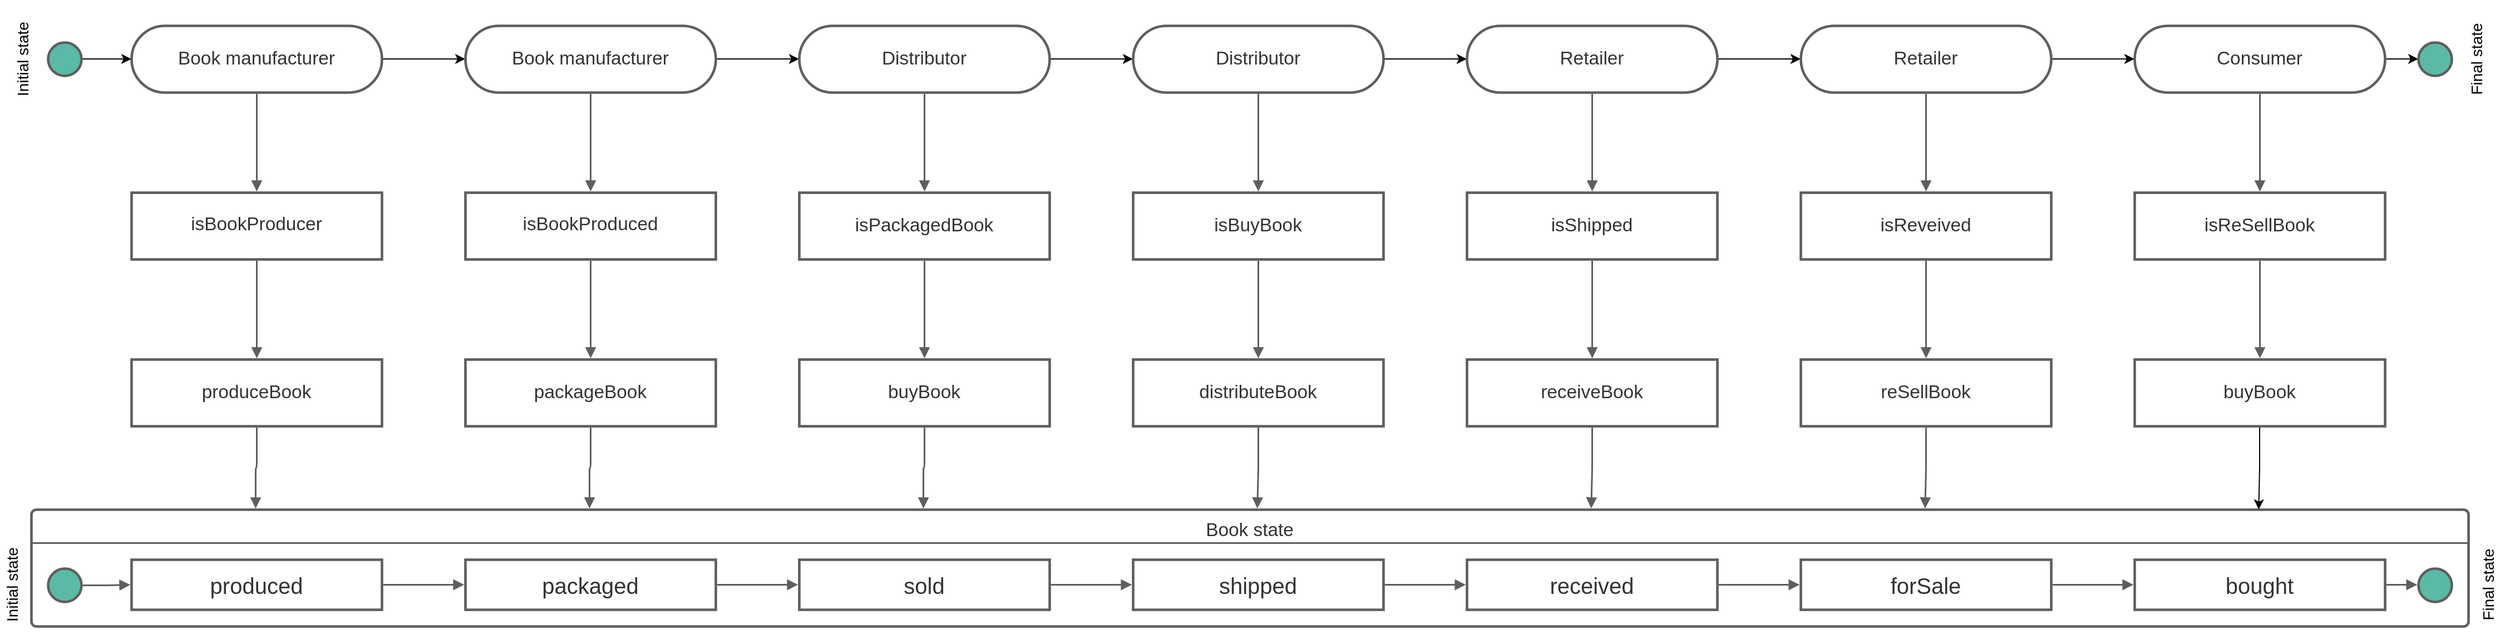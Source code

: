 <mxfile version="14.7.1" type="github" pages="2">
  <diagram id="FWmEzyCMY0fZnYfXGYok" name="Page-1">
    <mxGraphModel dx="2372" dy="1390" grid="1" gridSize="10" guides="1" tooltips="1" connect="1" arrows="1" fold="1" page="1" pageScale="1" pageWidth="827" pageHeight="1169" math="0" shadow="0">
      <root>
        <mxCell id="0" />
        <mxCell id="1" parent="0" />
        <UserObject label="Book state" lucidchartObjectId="K5jGwXMO4PvO" id="boAEdE-JccPj-txA5l18-1">
          <mxCell style="html=1;overflow=block;blockSpacing=1;whiteSpace=wrap;;whiteSpace=wrap;fontSize=16.7;fontColor=#333333;spacing=9;verticalAlign=top;strokeColor=#5e5e5e;strokeOpacity=100;rounded=1;absoluteArcSize=1;arcSize=9;strokeWidth=2.3;" vertex="1" parent="1">
            <mxGeometry x="60" y="750" width="2190" height="105" as="geometry" />
          </mxCell>
        </UserObject>
        <UserObject label="" lucidchartObjectId="m_jGvNMekhGt" id="boAEdE-JccPj-txA5l18-2">
          <mxCell style="html=1;overflow=block;blockSpacing=1;whiteSpace=wrap;ellipse;whiteSpace=wrap;fontSize=13;spacing=3.8;strokeColor=#5e5e5e;strokeOpacity=100;fillOpacity=100;rounded=1;absoluteArcSize=1;arcSize=9;fillColor=#5abaa7;strokeWidth=2.3;" vertex="1" parent="1">
            <mxGeometry x="75" y="803" width="30" height="30" as="geometry" />
          </mxCell>
        </UserObject>
        <UserObject label="produced" lucidchartObjectId="J.jGgnj9rV2N" id="boAEdE-JccPj-txA5l18-3">
          <mxCell style="html=1;overflow=block;blockSpacing=1;whiteSpace=wrap;;whiteSpace=wrap;fontSize=20;fontColor=#333333;spacing=9;strokeColor=#5e5e5e;strokeOpacity=100;strokeWidth=2.3;" vertex="1" parent="1">
            <mxGeometry x="150" y="795" width="225" height="45" as="geometry" />
          </mxCell>
        </UserObject>
        <UserObject label="&lt;div style=&quot;display: flex; justify-content: center; text-align: center; align-items: baseline; font-size: 0; line-height: 1.25;margin-top: -2px;&quot;&gt;&lt;span&gt;&lt;span style=&quot;font-size:16.7px;color:#333333;&quot;&gt;isBookProducer&lt;/span&gt;&lt;span style=&quot;font-size:16px;color:#000000;&quot;&gt; &lt;/span&gt;&lt;/span&gt;&lt;/div&gt;" lucidchartObjectId="hnkGeGnWvnpG" id="boAEdE-JccPj-txA5l18-4">
          <mxCell style="html=1;overflow=block;blockSpacing=1;whiteSpace=wrap;;whiteSpace=wrap;fontSize=13;spacing=9;strokeColor=#5e5e5e;strokeOpacity=100;strokeWidth=2.3;" vertex="1" parent="1">
            <mxGeometry x="150" y="465" width="225" height="60" as="geometry" />
          </mxCell>
        </UserObject>
        <mxCell id="boAEdE-JccPj-txA5l18-62" style="edgeStyle=orthogonalEdgeStyle;rounded=0;orthogonalLoop=1;jettySize=auto;html=1;exitX=1;exitY=0.5;exitDx=0;exitDy=0;entryX=0;entryY=0.5;entryDx=0;entryDy=0;" edge="1" parent="1" source="boAEdE-JccPj-txA5l18-5" target="boAEdE-JccPj-txA5l18-10">
          <mxGeometry relative="1" as="geometry" />
        </mxCell>
        <UserObject label="Book manufacturer" lucidchartObjectId="nokGZNp9Nwds" id="boAEdE-JccPj-txA5l18-5">
          <mxCell style="html=1;overflow=block;blockSpacing=1;whiteSpace=wrap;rounded=1;arcSize=50;whiteSpace=wrap;fontSize=16.7;fontColor=#333333;spacing=3.8;strokeColor=#5e5e5e;strokeOpacity=100;strokeWidth=2.3;" vertex="1" parent="1">
            <mxGeometry x="150" y="315" width="225" height="60" as="geometry" />
          </mxCell>
        </UserObject>
        <UserObject label="produceBook" lucidchartObjectId="HukGbOzkqn.p" id="boAEdE-JccPj-txA5l18-6">
          <mxCell style="html=1;overflow=block;blockSpacing=1;whiteSpace=wrap;;whiteSpace=wrap;fontSize=16.7;fontColor=#333333;spacing=9;strokeColor=#5e5e5e;strokeOpacity=100;strokeWidth=2.3;" vertex="1" parent="1">
            <mxGeometry x="150" y="615" width="225" height="60" as="geometry" />
          </mxCell>
        </UserObject>
        <UserObject label="packaged" lucidchartObjectId="LwkGQvIahvyO" id="boAEdE-JccPj-txA5l18-7">
          <mxCell style="html=1;overflow=block;blockSpacing=1;whiteSpace=wrap;;whiteSpace=wrap;fontSize=20;fontColor=#333333;spacing=9;strokeColor=#5e5e5e;strokeOpacity=100;strokeWidth=2.3;" vertex="1" parent="1">
            <mxGeometry x="450" y="795" width="225" height="45" as="geometry" />
          </mxCell>
        </UserObject>
        <UserObject label="sold" lucidchartObjectId="JxkGKpGmBGLL" id="boAEdE-JccPj-txA5l18-8">
          <mxCell style="html=1;overflow=block;blockSpacing=1;whiteSpace=wrap;;whiteSpace=wrap;fontSize=20;fontColor=#333333;spacing=9;strokeColor=#5e5e5e;strokeOpacity=100;strokeWidth=2.3;" vertex="1" parent="1">
            <mxGeometry x="750" y="795" width="225" height="45" as="geometry" />
          </mxCell>
        </UserObject>
        <UserObject label="shipped" lucidchartObjectId="JxkGT6dxR3fS" id="boAEdE-JccPj-txA5l18-9">
          <mxCell style="html=1;overflow=block;blockSpacing=1;whiteSpace=wrap;;whiteSpace=wrap;fontSize=20;fontColor=#333333;spacing=9;strokeColor=#5e5e5e;strokeOpacity=100;strokeWidth=2.3;" vertex="1" parent="1">
            <mxGeometry x="1050" y="795" width="225" height="45" as="geometry" />
          </mxCell>
        </UserObject>
        <mxCell id="boAEdE-JccPj-txA5l18-63" style="edgeStyle=orthogonalEdgeStyle;rounded=0;orthogonalLoop=1;jettySize=auto;html=1;exitX=1;exitY=0.5;exitDx=0;exitDy=0;entryX=0;entryY=0.5;entryDx=0;entryDy=0;" edge="1" parent="1" source="boAEdE-JccPj-txA5l18-10" target="boAEdE-JccPj-txA5l18-13">
          <mxGeometry relative="1" as="geometry" />
        </mxCell>
        <UserObject label="Book manufacturer" lucidchartObjectId="zzkGGUcRtrgm" id="boAEdE-JccPj-txA5l18-10">
          <mxCell style="html=1;overflow=block;blockSpacing=1;whiteSpace=wrap;rounded=1;arcSize=50;whiteSpace=wrap;fontSize=16.7;fontColor=#333333;spacing=3.8;strokeColor=#5e5e5e;strokeOpacity=100;strokeWidth=2.3;" vertex="1" parent="1">
            <mxGeometry x="450" y="315" width="225" height="60" as="geometry" />
          </mxCell>
        </UserObject>
        <UserObject label="&lt;div style=&quot;display: flex; justify-content: center; text-align: center; align-items: baseline; font-size: 0; line-height: 1.25;margin-top: -2px;&quot;&gt;&lt;span&gt;&lt;span style=&quot;font-size:16.7px;color:#333333;&quot;&gt;isBookProduced&lt;/span&gt;&lt;span style=&quot;font-size:16px;color:#000000;&quot;&gt; &lt;/span&gt;&lt;/span&gt;&lt;/div&gt;" lucidchartObjectId="GzkG28VP0RqX" id="boAEdE-JccPj-txA5l18-11">
          <mxCell style="html=1;overflow=block;blockSpacing=1;whiteSpace=wrap;;whiteSpace=wrap;fontSize=13;spacing=9;strokeColor=#5e5e5e;strokeOpacity=100;strokeWidth=2.3;" vertex="1" parent="1">
            <mxGeometry x="450" y="465" width="225" height="60" as="geometry" />
          </mxCell>
        </UserObject>
        <UserObject label="packageBook" lucidchartObjectId="3zkGmV~wDMCv" id="boAEdE-JccPj-txA5l18-12">
          <mxCell style="html=1;overflow=block;blockSpacing=1;whiteSpace=wrap;;whiteSpace=wrap;fontSize=16.7;fontColor=#333333;spacing=9;strokeColor=#5e5e5e;strokeOpacity=100;strokeWidth=2.3;" vertex="1" parent="1">
            <mxGeometry x="450" y="615" width="225" height="60" as="geometry" />
          </mxCell>
        </UserObject>
        <mxCell id="boAEdE-JccPj-txA5l18-64" style="edgeStyle=orthogonalEdgeStyle;rounded=0;orthogonalLoop=1;jettySize=auto;html=1;exitX=1;exitY=0.5;exitDx=0;exitDy=0;entryX=0;entryY=0.5;entryDx=0;entryDy=0;" edge="1" parent="1" source="boAEdE-JccPj-txA5l18-13" target="boAEdE-JccPj-txA5l18-16">
          <mxGeometry relative="1" as="geometry" />
        </mxCell>
        <UserObject label="Distributor" lucidchartObjectId="LDkGfhJtmkru" id="boAEdE-JccPj-txA5l18-13">
          <mxCell style="html=1;overflow=block;blockSpacing=1;whiteSpace=wrap;rounded=1;arcSize=50;whiteSpace=wrap;fontSize=16.7;fontColor=#333333;spacing=3.8;strokeColor=#5e5e5e;strokeOpacity=100;strokeWidth=2.3;" vertex="1" parent="1">
            <mxGeometry x="750" y="315" width="225" height="60" as="geometry" />
          </mxCell>
        </UserObject>
        <UserObject label="isPackagedBook" lucidchartObjectId="SDkGQAa3ZeP_" id="boAEdE-JccPj-txA5l18-14">
          <mxCell style="html=1;overflow=block;blockSpacing=1;whiteSpace=wrap;;whiteSpace=wrap;fontSize=16.7;fontColor=#333333;spacing=9;strokeColor=#5e5e5e;strokeOpacity=100;strokeWidth=2.3;" vertex="1" parent="1">
            <mxGeometry x="750" y="465" width="225" height="60" as="geometry" />
          </mxCell>
        </UserObject>
        <UserObject label="buyBook" lucidchartObjectId="YDkGu.NrcutJ" id="boAEdE-JccPj-txA5l18-15">
          <mxCell style="html=1;overflow=block;blockSpacing=1;whiteSpace=wrap;;whiteSpace=wrap;fontSize=16.7;fontColor=#333333;spacing=9;strokeColor=#5e5e5e;strokeOpacity=100;strokeWidth=2.3;" vertex="1" parent="1">
            <mxGeometry x="750" y="615" width="225" height="60" as="geometry" />
          </mxCell>
        </UserObject>
        <mxCell id="boAEdE-JccPj-txA5l18-65" style="edgeStyle=orthogonalEdgeStyle;rounded=0;orthogonalLoop=1;jettySize=auto;html=1;exitX=1;exitY=0.5;exitDx=0;exitDy=0;entryX=0;entryY=0.5;entryDx=0;entryDy=0;" edge="1" parent="1" source="boAEdE-JccPj-txA5l18-16" target="boAEdE-JccPj-txA5l18-19">
          <mxGeometry relative="1" as="geometry" />
        </mxCell>
        <UserObject label="Distributor" lucidchartObjectId="1FkGGZvb29RJ" id="boAEdE-JccPj-txA5l18-16">
          <mxCell style="html=1;overflow=block;blockSpacing=1;whiteSpace=wrap;rounded=1;arcSize=50;whiteSpace=wrap;fontSize=16.7;fontColor=#333333;spacing=3.8;strokeColor=#5e5e5e;strokeOpacity=100;strokeWidth=2.3;" vertex="1" parent="1">
            <mxGeometry x="1050" y="315" width="225" height="60" as="geometry" />
          </mxCell>
        </UserObject>
        <UserObject label="isBuyBook" lucidchartObjectId="~FkGUbTTgxlm" id="boAEdE-JccPj-txA5l18-17">
          <mxCell style="html=1;overflow=block;blockSpacing=1;whiteSpace=wrap;;whiteSpace=wrap;fontSize=16.7;fontColor=#333333;spacing=9;strokeColor=#5e5e5e;strokeOpacity=100;strokeWidth=2.3;" vertex="1" parent="1">
            <mxGeometry x="1050" y="465" width="225" height="60" as="geometry" />
          </mxCell>
        </UserObject>
        <UserObject label="distributeBook" lucidchartObjectId="fGkGsTFqHhkf" id="boAEdE-JccPj-txA5l18-18">
          <mxCell style="html=1;overflow=block;blockSpacing=1;whiteSpace=wrap;;whiteSpace=wrap;fontSize=16.7;fontColor=#333333;spacing=9;strokeColor=#5e5e5e;strokeOpacity=100;strokeWidth=2.3;" vertex="1" parent="1">
            <mxGeometry x="1050" y="615" width="225" height="60" as="geometry" />
          </mxCell>
        </UserObject>
        <mxCell id="boAEdE-JccPj-txA5l18-66" style="edgeStyle=orthogonalEdgeStyle;rounded=0;orthogonalLoop=1;jettySize=auto;html=1;exitX=1;exitY=0.5;exitDx=0;exitDy=0;entryX=0;entryY=0.5;entryDx=0;entryDy=0;" edge="1" parent="1" source="boAEdE-JccPj-txA5l18-19" target="boAEdE-JccPj-txA5l18-23">
          <mxGeometry relative="1" as="geometry" />
        </mxCell>
        <UserObject label="Retailer" lucidchartObjectId="7PkGmHpAB.Fg" id="boAEdE-JccPj-txA5l18-19">
          <mxCell style="html=1;overflow=block;blockSpacing=1;whiteSpace=wrap;rounded=1;arcSize=50;whiteSpace=wrap;fontSize=16.7;fontColor=#333333;spacing=3.8;strokeColor=#5e5e5e;strokeOpacity=100;strokeWidth=2.3;" vertex="1" parent="1">
            <mxGeometry x="1350" y="315" width="225" height="60" as="geometry" />
          </mxCell>
        </UserObject>
        <UserObject label="isShipped" lucidchartObjectId="cQkGAUqeMtah" id="boAEdE-JccPj-txA5l18-20">
          <mxCell style="html=1;overflow=block;blockSpacing=1;whiteSpace=wrap;;whiteSpace=wrap;fontSize=16.7;fontColor=#333333;spacing=9;strokeColor=#5e5e5e;strokeOpacity=100;strokeWidth=2.3;" vertex="1" parent="1">
            <mxGeometry x="1350" y="465" width="225" height="60" as="geometry" />
          </mxCell>
        </UserObject>
        <UserObject label="receiveBook" lucidchartObjectId="mQkGL~SFRMbT" id="boAEdE-JccPj-txA5l18-21">
          <mxCell style="html=1;overflow=block;blockSpacing=1;whiteSpace=wrap;;whiteSpace=wrap;fontSize=16.7;fontColor=#333333;spacing=9;strokeColor=#5e5e5e;strokeOpacity=100;strokeWidth=2.3;" vertex="1" parent="1">
            <mxGeometry x="1350" y="615" width="225" height="60" as="geometry" />
          </mxCell>
        </UserObject>
        <UserObject label="received" lucidchartObjectId="0SkGHF3_5-p5" id="boAEdE-JccPj-txA5l18-22">
          <mxCell style="html=1;overflow=block;blockSpacing=1;whiteSpace=wrap;;whiteSpace=wrap;fontSize=20;fontColor=#333333;spacing=9;strokeColor=#5e5e5e;strokeOpacity=100;strokeWidth=2.3;" vertex="1" parent="1">
            <mxGeometry x="1350" y="795" width="225" height="45" as="geometry" />
          </mxCell>
        </UserObject>
        <mxCell id="boAEdE-JccPj-txA5l18-67" style="edgeStyle=orthogonalEdgeStyle;rounded=0;orthogonalLoop=1;jettySize=auto;html=1;exitX=1;exitY=0.5;exitDx=0;exitDy=0;" edge="1" parent="1" source="boAEdE-JccPj-txA5l18-23" target="boAEdE-JccPj-txA5l18-27">
          <mxGeometry relative="1" as="geometry" />
        </mxCell>
        <UserObject label="Retailer" lucidchartObjectId="dTkGkxTyDWF3" id="boAEdE-JccPj-txA5l18-23">
          <mxCell style="html=1;overflow=block;blockSpacing=1;whiteSpace=wrap;rounded=1;arcSize=50;whiteSpace=wrap;fontSize=16.7;fontColor=#333333;spacing=3.8;strokeColor=#5e5e5e;strokeOpacity=100;strokeWidth=2.3;" vertex="1" parent="1">
            <mxGeometry x="1650" y="315" width="225" height="60" as="geometry" />
          </mxCell>
        </UserObject>
        <UserObject label="isReveived" lucidchartObjectId="mTkGBo1grKrR" id="boAEdE-JccPj-txA5l18-24">
          <mxCell style="html=1;overflow=block;blockSpacing=1;whiteSpace=wrap;;whiteSpace=wrap;fontSize=16.7;fontColor=#333333;spacing=9;strokeColor=#5e5e5e;strokeOpacity=100;strokeWidth=2.3;" vertex="1" parent="1">
            <mxGeometry x="1650" y="465" width="225" height="60" as="geometry" />
          </mxCell>
        </UserObject>
        <UserObject label="reSellBook" lucidchartObjectId="sTkGGaxIbDlq" id="boAEdE-JccPj-txA5l18-25">
          <mxCell style="html=1;overflow=block;blockSpacing=1;whiteSpace=wrap;;whiteSpace=wrap;fontSize=16.7;fontColor=#333333;spacing=9;strokeColor=#5e5e5e;strokeOpacity=100;strokeWidth=2.3;" vertex="1" parent="1">
            <mxGeometry x="1650" y="615" width="225" height="60" as="geometry" />
          </mxCell>
        </UserObject>
        <UserObject label="forSale" lucidchartObjectId="gUkG7x81dW5B" id="boAEdE-JccPj-txA5l18-26">
          <mxCell style="html=1;overflow=block;blockSpacing=1;whiteSpace=wrap;;whiteSpace=wrap;fontSize=20;fontColor=#333333;spacing=9;strokeColor=#5e5e5e;strokeOpacity=100;strokeWidth=2.3;" vertex="1" parent="1">
            <mxGeometry x="1650" y="795" width="225" height="45" as="geometry" />
          </mxCell>
        </UserObject>
        <mxCell id="boAEdE-JccPj-txA5l18-72" style="edgeStyle=orthogonalEdgeStyle;rounded=0;orthogonalLoop=1;jettySize=auto;html=1;exitX=1;exitY=0.5;exitDx=0;exitDy=0;entryX=0;entryY=0.5;entryDx=0;entryDy=0;" edge="1" parent="1" source="boAEdE-JccPj-txA5l18-27" target="boAEdE-JccPj-txA5l18-68">
          <mxGeometry relative="1" as="geometry" />
        </mxCell>
        <UserObject label="Consumer" lucidchartObjectId="zUkGonk0Nwfm" id="boAEdE-JccPj-txA5l18-27">
          <mxCell style="html=1;overflow=block;blockSpacing=1;whiteSpace=wrap;rounded=1;arcSize=50;whiteSpace=wrap;fontSize=16.7;fontColor=#333333;spacing=3.8;strokeColor=#5e5e5e;strokeOpacity=100;strokeWidth=2.3;" vertex="1" parent="1">
            <mxGeometry x="1950" y="315" width="225" height="60" as="geometry" />
          </mxCell>
        </UserObject>
        <UserObject label="isReSellBook" lucidchartObjectId="XUkGIhN523T." id="boAEdE-JccPj-txA5l18-28">
          <mxCell style="html=1;overflow=block;blockSpacing=1;whiteSpace=wrap;;whiteSpace=wrap;fontSize=16.7;fontColor=#333333;spacing=9;strokeColor=#5e5e5e;strokeOpacity=100;strokeWidth=2.3;" vertex="1" parent="1">
            <mxGeometry x="1950" y="465" width="225" height="60" as="geometry" />
          </mxCell>
        </UserObject>
        <mxCell id="boAEdE-JccPj-txA5l18-61" style="edgeStyle=orthogonalEdgeStyle;rounded=0;orthogonalLoop=1;jettySize=auto;html=1;exitX=0.5;exitY=1;exitDx=0;exitDy=0;entryX=0.914;entryY=0;entryDx=0;entryDy=0;entryPerimeter=0;" edge="1" parent="1" source="boAEdE-JccPj-txA5l18-29" target="boAEdE-JccPj-txA5l18-1">
          <mxGeometry relative="1" as="geometry" />
        </mxCell>
        <UserObject label="buyBook" lucidchartObjectId="cVkGdWpmWSbm" id="boAEdE-JccPj-txA5l18-29">
          <mxCell style="html=1;overflow=block;blockSpacing=1;whiteSpace=wrap;;whiteSpace=wrap;fontSize=16.7;fontColor=#333333;spacing=9;strokeColor=#5e5e5e;strokeOpacity=100;strokeWidth=2.3;" vertex="1" parent="1">
            <mxGeometry x="1950" y="615" width="225" height="60" as="geometry" />
          </mxCell>
        </UserObject>
        <UserObject label="bought" lucidchartObjectId="DVkGpJlA8Y~N" id="boAEdE-JccPj-txA5l18-30">
          <mxCell style="html=1;overflow=block;blockSpacing=1;whiteSpace=wrap;;whiteSpace=wrap;fontSize=20;fontColor=#333333;spacing=9;strokeColor=#5e5e5e;strokeOpacity=100;strokeWidth=2.3;" vertex="1" parent="1">
            <mxGeometry x="1950" y="795" width="225" height="45" as="geometry" />
          </mxCell>
        </UserObject>
        <UserObject label="" lucidchartObjectId="wZkG7~QJWdC1" id="boAEdE-JccPj-txA5l18-31">
          <mxCell style="html=1;jettySize=18;whiteSpace=wrap;fontSize=13;strokeColor=#5E5E5E;strokeWidth=1.5;rounded=1;arcSize=12;edgeStyle=orthogonalEdgeStyle;startArrow=none;;endArrow=none;;" edge="1" parent="1">
            <mxGeometry width="100" height="100" relative="1" as="geometry">
              <Array as="points" />
              <mxPoint x="60" y="780" as="sourcePoint" />
              <mxPoint x="2250" y="780" as="targetPoint" />
            </mxGeometry>
          </mxCell>
        </UserObject>
        <UserObject label="" lucidchartObjectId="P1kGtF7qz-MM" id="boAEdE-JccPj-txA5l18-32">
          <mxCell style="html=1;jettySize=18;whiteSpace=wrap;fontSize=13;strokeColor=#5E5E5E;strokeWidth=1.5;rounded=1;arcSize=12;edgeStyle=orthogonalEdgeStyle;startArrow=none;;endArrow=block;endFill=1;;exitX=0.5;exitY=1.019;exitPerimeter=0;entryX=0.5;entryY=-0.019;entryPerimeter=0;" edge="1" parent="1" source="boAEdE-JccPj-txA5l18-5" target="boAEdE-JccPj-txA5l18-4">
            <mxGeometry width="100" height="100" relative="1" as="geometry">
              <Array as="points" />
            </mxGeometry>
          </mxCell>
        </UserObject>
        <UserObject label="" lucidchartObjectId="U1kGns3BGdz8" id="boAEdE-JccPj-txA5l18-33">
          <mxCell style="html=1;jettySize=18;whiteSpace=wrap;fontSize=13;strokeColor=#5E5E5E;strokeWidth=1.5;rounded=1;arcSize=12;edgeStyle=orthogonalEdgeStyle;startArrow=none;;endArrow=block;endFill=1;;exitX=0.5;exitY=1.019;exitPerimeter=0;entryX=0.5;entryY=-0.019;entryPerimeter=0;" edge="1" parent="1" source="boAEdE-JccPj-txA5l18-10" target="boAEdE-JccPj-txA5l18-11">
            <mxGeometry width="100" height="100" relative="1" as="geometry">
              <Array as="points" />
            </mxGeometry>
          </mxCell>
        </UserObject>
        <UserObject label="" lucidchartObjectId="X1kG~EM80sjj" id="boAEdE-JccPj-txA5l18-34">
          <mxCell style="html=1;jettySize=18;whiteSpace=wrap;fontSize=13;strokeColor=#5E5E5E;strokeWidth=1.5;rounded=1;arcSize=12;edgeStyle=orthogonalEdgeStyle;startArrow=none;;endArrow=block;endFill=1;;exitX=0.5;exitY=1.019;exitPerimeter=0;entryX=0.5;entryY=-0.019;entryPerimeter=0;" edge="1" parent="1" source="boAEdE-JccPj-txA5l18-11" target="boAEdE-JccPj-txA5l18-12">
            <mxGeometry width="100" height="100" relative="1" as="geometry">
              <Array as="points" />
            </mxGeometry>
          </mxCell>
        </UserObject>
        <UserObject label="" lucidchartObjectId="61kG4DpsvL~b" id="boAEdE-JccPj-txA5l18-35">
          <mxCell style="html=1;jettySize=18;whiteSpace=wrap;fontSize=13;strokeColor=#5E5E5E;strokeWidth=1.5;rounded=1;arcSize=12;edgeStyle=orthogonalEdgeStyle;startArrow=none;;endArrow=block;endFill=1;;exitX=0.5;exitY=1.019;exitPerimeter=0;entryX=0.5;entryY=-0.019;entryPerimeter=0;" edge="1" parent="1" source="boAEdE-JccPj-txA5l18-4" target="boAEdE-JccPj-txA5l18-6">
            <mxGeometry width="100" height="100" relative="1" as="geometry">
              <Array as="points" />
            </mxGeometry>
          </mxCell>
        </UserObject>
        <UserObject label="" lucidchartObjectId="d2kGjdUcIcqk" id="boAEdE-JccPj-txA5l18-36">
          <mxCell style="html=1;jettySize=18;whiteSpace=wrap;fontSize=13;strokeColor=#5E5E5E;strokeWidth=1.5;rounded=1;arcSize=12;edgeStyle=orthogonalEdgeStyle;startArrow=none;;endArrow=block;endFill=1;;exitX=0.5;exitY=1.019;exitPerimeter=0;entryX=0.092;entryY=-0.011;entryPerimeter=0;" edge="1" parent="1" source="boAEdE-JccPj-txA5l18-6" target="boAEdE-JccPj-txA5l18-1">
            <mxGeometry width="100" height="100" relative="1" as="geometry">
              <Array as="points" />
            </mxGeometry>
          </mxCell>
        </UserObject>
        <UserObject label="" lucidchartObjectId="f2kGPlLUlI21" id="boAEdE-JccPj-txA5l18-37">
          <mxCell style="html=1;jettySize=18;whiteSpace=wrap;fontSize=13;strokeColor=#5E5E5E;strokeWidth=1.5;rounded=1;arcSize=12;edgeStyle=orthogonalEdgeStyle;startArrow=none;;endArrow=block;endFill=1;;exitX=0.5;exitY=1.019;exitPerimeter=0;entryX=0.229;entryY=-0.011;entryPerimeter=0;" edge="1" parent="1" source="boAEdE-JccPj-txA5l18-12" target="boAEdE-JccPj-txA5l18-1">
            <mxGeometry width="100" height="100" relative="1" as="geometry">
              <Array as="points" />
            </mxGeometry>
          </mxCell>
        </UserObject>
        <UserObject label="" lucidchartObjectId="n2kG4a9bev_2" id="boAEdE-JccPj-txA5l18-38">
          <mxCell style="html=1;jettySize=18;whiteSpace=wrap;fontSize=13;strokeColor=#5E5E5E;strokeWidth=1.5;rounded=1;arcSize=12;edgeStyle=orthogonalEdgeStyle;startArrow=none;;endArrow=block;endFill=1;;exitX=1.038;exitY=0.5;exitPerimeter=0;entryX=-0.005;entryY=0.5;entryPerimeter=0;" edge="1" parent="1" source="boAEdE-JccPj-txA5l18-2" target="boAEdE-JccPj-txA5l18-3">
            <mxGeometry width="100" height="100" relative="1" as="geometry">
              <Array as="points" />
            </mxGeometry>
          </mxCell>
        </UserObject>
        <UserObject label="" lucidchartObjectId="o2kG-5qBKcXt" id="boAEdE-JccPj-txA5l18-39">
          <mxCell style="html=1;jettySize=18;whiteSpace=wrap;fontSize=13;strokeColor=#5E5E5E;strokeWidth=1.5;rounded=1;arcSize=12;edgeStyle=orthogonalEdgeStyle;startArrow=none;;endArrow=block;endFill=1;;exitX=1.005;exitY=0.5;exitPerimeter=0;entryX=-0.005;entryY=0.5;entryPerimeter=0;" edge="1" parent="1" source="boAEdE-JccPj-txA5l18-3" target="boAEdE-JccPj-txA5l18-7">
            <mxGeometry width="100" height="100" relative="1" as="geometry">
              <Array as="points" />
            </mxGeometry>
          </mxCell>
        </UserObject>
        <UserObject label="" lucidchartObjectId="v2kGaVpSI5ae" id="boAEdE-JccPj-txA5l18-40">
          <mxCell style="html=1;jettySize=18;whiteSpace=wrap;fontSize=13;strokeColor=#5E5E5E;strokeWidth=1.5;rounded=1;arcSize=12;edgeStyle=orthogonalEdgeStyle;startArrow=none;;endArrow=block;endFill=1;;exitX=1.005;exitY=0.5;exitPerimeter=0;entryX=-0.005;entryY=0.5;entryPerimeter=0;" edge="1" parent="1" source="boAEdE-JccPj-txA5l18-7" target="boAEdE-JccPj-txA5l18-8">
            <mxGeometry width="100" height="100" relative="1" as="geometry">
              <Array as="points" />
            </mxGeometry>
          </mxCell>
        </UserObject>
        <UserObject label="" lucidchartObjectId="F2kG1UbbdePB" id="boAEdE-JccPj-txA5l18-41">
          <mxCell style="html=1;jettySize=18;whiteSpace=wrap;fontSize=13;strokeColor=#5E5E5E;strokeWidth=1.5;rounded=1;arcSize=12;edgeStyle=orthogonalEdgeStyle;startArrow=none;;endArrow=block;endFill=1;;exitX=1.005;exitY=0.5;exitPerimeter=0;entryX=-0.005;entryY=0.5;entryPerimeter=0;" edge="1" parent="1" source="boAEdE-JccPj-txA5l18-8" target="boAEdE-JccPj-txA5l18-9">
            <mxGeometry width="100" height="100" relative="1" as="geometry">
              <Array as="points" />
            </mxGeometry>
          </mxCell>
        </UserObject>
        <UserObject label="" lucidchartObjectId="K2kGgyrKi0O6" id="boAEdE-JccPj-txA5l18-42">
          <mxCell style="html=1;jettySize=18;whiteSpace=wrap;fontSize=13;strokeColor=#5E5E5E;strokeWidth=1.5;rounded=1;arcSize=12;edgeStyle=orthogonalEdgeStyle;startArrow=none;;endArrow=block;endFill=1;;exitX=1.005;exitY=0.5;exitPerimeter=0;entryX=-0.005;entryY=0.5;entryPerimeter=0;" edge="1" parent="1" source="boAEdE-JccPj-txA5l18-9" target="boAEdE-JccPj-txA5l18-22">
            <mxGeometry width="100" height="100" relative="1" as="geometry">
              <Array as="points" />
            </mxGeometry>
          </mxCell>
        </UserObject>
        <UserObject label="" lucidchartObjectId="R2kGVui0AlYx" id="boAEdE-JccPj-txA5l18-43">
          <mxCell style="html=1;jettySize=18;whiteSpace=wrap;fontSize=13;strokeColor=#5E5E5E;strokeWidth=1.5;rounded=1;arcSize=12;edgeStyle=orthogonalEdgeStyle;startArrow=none;;endArrow=block;endFill=1;;exitX=1.005;exitY=0.5;exitPerimeter=0;entryX=-0.005;entryY=0.5;entryPerimeter=0;" edge="1" parent="1" source="boAEdE-JccPj-txA5l18-22" target="boAEdE-JccPj-txA5l18-26">
            <mxGeometry width="100" height="100" relative="1" as="geometry">
              <Array as="points" />
            </mxGeometry>
          </mxCell>
        </UserObject>
        <UserObject label="" lucidchartObjectId="Z2kGvVvN6~s5" id="boAEdE-JccPj-txA5l18-44">
          <mxCell style="html=1;jettySize=18;whiteSpace=wrap;fontSize=13;strokeColor=#5E5E5E;strokeWidth=1.5;rounded=1;arcSize=12;edgeStyle=orthogonalEdgeStyle;startArrow=none;;endArrow=block;endFill=1;;exitX=1.005;exitY=0.5;exitPerimeter=0;entryX=-0.005;entryY=0.5;entryPerimeter=0;" edge="1" parent="1" source="boAEdE-JccPj-txA5l18-26" target="boAEdE-JccPj-txA5l18-30">
            <mxGeometry width="100" height="100" relative="1" as="geometry">
              <Array as="points" />
            </mxGeometry>
          </mxCell>
        </UserObject>
        <UserObject label="" lucidchartObjectId=".2kGygr85KXQ" id="boAEdE-JccPj-txA5l18-45">
          <mxCell style="html=1;overflow=block;blockSpacing=1;whiteSpace=wrap;ellipse;whiteSpace=wrap;fontSize=13;spacing=3.8;strokeColor=#5e5e5e;strokeOpacity=100;fillOpacity=100;rounded=1;absoluteArcSize=1;arcSize=9;fillColor=#5abaa7;strokeWidth=2.3;" vertex="1" parent="1">
            <mxGeometry x="2205" y="803" width="30" height="30" as="geometry" />
          </mxCell>
        </UserObject>
        <UserObject label="" lucidchartObjectId="o3kGAjSBVho9" id="boAEdE-JccPj-txA5l18-46">
          <mxCell style="html=1;jettySize=18;whiteSpace=wrap;fontSize=13;strokeColor=#5E5E5E;strokeWidth=1.5;rounded=1;arcSize=12;edgeStyle=orthogonalEdgeStyle;startArrow=none;;endArrow=block;endFill=1;;exitX=1.005;exitY=0.5;exitPerimeter=0;entryX=-0.038;entryY=0.5;entryPerimeter=0;" edge="1" parent="1" source="boAEdE-JccPj-txA5l18-30" target="boAEdE-JccPj-txA5l18-45">
            <mxGeometry width="100" height="100" relative="1" as="geometry">
              <Array as="points" />
            </mxGeometry>
          </mxCell>
        </UserObject>
        <UserObject label="" lucidchartObjectId="R3kGfzm-5E6P" id="boAEdE-JccPj-txA5l18-47">
          <mxCell style="html=1;jettySize=18;whiteSpace=wrap;fontSize=13;strokeColor=#5E5E5E;strokeWidth=1.5;rounded=1;arcSize=12;edgeStyle=orthogonalEdgeStyle;startArrow=none;;endArrow=block;endFill=1;;exitX=0.5;exitY=1.019;exitPerimeter=0;entryX=0.5;entryY=-0.019;entryPerimeter=0;" edge="1" parent="1" source="boAEdE-JccPj-txA5l18-13" target="boAEdE-JccPj-txA5l18-14">
            <mxGeometry width="100" height="100" relative="1" as="geometry">
              <Array as="points" />
            </mxGeometry>
          </mxCell>
        </UserObject>
        <UserObject label="" lucidchartObjectId="T3kGYZ.a91Tm" id="boAEdE-JccPj-txA5l18-48">
          <mxCell style="html=1;jettySize=18;whiteSpace=wrap;fontSize=13;strokeColor=#5E5E5E;strokeWidth=1.5;rounded=1;arcSize=12;edgeStyle=orthogonalEdgeStyle;startArrow=none;;endArrow=block;endFill=1;;exitX=0.5;exitY=1.019;exitPerimeter=0;entryX=0.5;entryY=-0.019;entryPerimeter=0;" edge="1" parent="1" source="boAEdE-JccPj-txA5l18-14" target="boAEdE-JccPj-txA5l18-15">
            <mxGeometry width="100" height="100" relative="1" as="geometry">
              <Array as="points" />
            </mxGeometry>
          </mxCell>
        </UserObject>
        <UserObject label="" lucidchartObjectId="V3kGu4G_A.ox" id="boAEdE-JccPj-txA5l18-49">
          <mxCell style="html=1;jettySize=18;whiteSpace=wrap;fontSize=13;strokeColor=#5E5E5E;strokeWidth=1.5;rounded=1;arcSize=12;edgeStyle=orthogonalEdgeStyle;startArrow=none;;endArrow=block;endFill=1;;exitX=0.5;exitY=1.019;exitPerimeter=0;entryX=0.366;entryY=-0.011;entryPerimeter=0;" edge="1" parent="1" source="boAEdE-JccPj-txA5l18-15" target="boAEdE-JccPj-txA5l18-1">
            <mxGeometry width="100" height="100" relative="1" as="geometry">
              <Array as="points" />
            </mxGeometry>
          </mxCell>
        </UserObject>
        <UserObject label="" lucidchartObjectId="Z3kG-r39YWW6" id="boAEdE-JccPj-txA5l18-50">
          <mxCell style="html=1;jettySize=18;whiteSpace=wrap;fontSize=13;strokeColor=#5E5E5E;strokeWidth=1.5;rounded=1;arcSize=12;edgeStyle=orthogonalEdgeStyle;startArrow=none;;endArrow=block;endFill=1;;exitX=0.5;exitY=1.019;exitPerimeter=0;entryX=0.5;entryY=-0.019;entryPerimeter=0;" edge="1" parent="1" source="boAEdE-JccPj-txA5l18-16" target="boAEdE-JccPj-txA5l18-17">
            <mxGeometry width="100" height="100" relative="1" as="geometry">
              <Array as="points" />
            </mxGeometry>
          </mxCell>
        </UserObject>
        <UserObject label="" lucidchartObjectId="13kGscnAY7-e" id="boAEdE-JccPj-txA5l18-51">
          <mxCell style="html=1;jettySize=18;whiteSpace=wrap;fontSize=13;strokeColor=#5E5E5E;strokeWidth=1.5;rounded=1;arcSize=12;edgeStyle=orthogonalEdgeStyle;startArrow=none;;endArrow=block;endFill=1;;exitX=0.5;exitY=1.019;exitPerimeter=0;entryX=0.5;entryY=-0.019;entryPerimeter=0;" edge="1" parent="1" source="boAEdE-JccPj-txA5l18-17" target="boAEdE-JccPj-txA5l18-18">
            <mxGeometry width="100" height="100" relative="1" as="geometry">
              <Array as="points" />
            </mxGeometry>
          </mxCell>
        </UserObject>
        <UserObject label="" lucidchartObjectId="43kGg_VzYZHx" id="boAEdE-JccPj-txA5l18-52">
          <mxCell style="html=1;jettySize=18;whiteSpace=wrap;fontSize=13;strokeColor=#5E5E5E;strokeWidth=1.5;rounded=1;arcSize=12;edgeStyle=orthogonalEdgeStyle;startArrow=none;;endArrow=block;endFill=1;;exitX=0.5;exitY=1.019;exitPerimeter=0;entryX=0.503;entryY=-0.011;entryPerimeter=0;" edge="1" parent="1" source="boAEdE-JccPj-txA5l18-18" target="boAEdE-JccPj-txA5l18-1">
            <mxGeometry width="100" height="100" relative="1" as="geometry">
              <Array as="points" />
            </mxGeometry>
          </mxCell>
        </UserObject>
        <UserObject label="" lucidchartObjectId="_3kG8m5qsY0g" id="boAEdE-JccPj-txA5l18-53">
          <mxCell style="html=1;jettySize=18;whiteSpace=wrap;fontSize=13;strokeColor=#5E5E5E;strokeWidth=1.5;rounded=1;arcSize=12;edgeStyle=orthogonalEdgeStyle;startArrow=none;;endArrow=block;endFill=1;;exitX=0.5;exitY=1.019;exitPerimeter=0;entryX=0.5;entryY=-0.019;entryPerimeter=0;" edge="1" parent="1" source="boAEdE-JccPj-txA5l18-19" target="boAEdE-JccPj-txA5l18-20">
            <mxGeometry width="100" height="100" relative="1" as="geometry">
              <Array as="points" />
            </mxGeometry>
          </mxCell>
        </UserObject>
        <UserObject label="" lucidchartObjectId="a4kGOQuzwuN2" id="boAEdE-JccPj-txA5l18-54">
          <mxCell style="html=1;jettySize=18;whiteSpace=wrap;fontSize=13;strokeColor=#5E5E5E;strokeWidth=1.5;rounded=1;arcSize=12;edgeStyle=orthogonalEdgeStyle;startArrow=none;;endArrow=block;endFill=1;;exitX=0.5;exitY=1.019;exitPerimeter=0;entryX=0.5;entryY=-0.019;entryPerimeter=0;" edge="1" parent="1" source="boAEdE-JccPj-txA5l18-20" target="boAEdE-JccPj-txA5l18-21">
            <mxGeometry width="100" height="100" relative="1" as="geometry">
              <Array as="points" />
            </mxGeometry>
          </mxCell>
        </UserObject>
        <UserObject label="" lucidchartObjectId="i4kGISEIgPIY" id="boAEdE-JccPj-txA5l18-55">
          <mxCell style="html=1;jettySize=18;whiteSpace=wrap;fontSize=13;strokeColor=#5E5E5E;strokeWidth=1.5;rounded=1;arcSize=12;edgeStyle=orthogonalEdgeStyle;startArrow=none;;endArrow=block;endFill=1;;exitX=0.5;exitY=1.019;exitPerimeter=0;entryX=0.64;entryY=-0.011;entryPerimeter=0;" edge="1" parent="1" source="boAEdE-JccPj-txA5l18-21" target="boAEdE-JccPj-txA5l18-1">
            <mxGeometry width="100" height="100" relative="1" as="geometry">
              <Array as="points" />
            </mxGeometry>
          </mxCell>
        </UserObject>
        <UserObject label="" lucidchartObjectId="m4kGD6hczQn-" id="boAEdE-JccPj-txA5l18-56">
          <mxCell style="html=1;jettySize=18;whiteSpace=wrap;fontSize=13;strokeColor=#5E5E5E;strokeWidth=1.5;rounded=1;arcSize=12;edgeStyle=orthogonalEdgeStyle;startArrow=none;;endArrow=block;endFill=1;;exitX=0.5;exitY=1.019;exitPerimeter=0;entryX=0.5;entryY=-0.019;entryPerimeter=0;" edge="1" parent="1" source="boAEdE-JccPj-txA5l18-23" target="boAEdE-JccPj-txA5l18-24">
            <mxGeometry width="100" height="100" relative="1" as="geometry">
              <Array as="points" />
            </mxGeometry>
          </mxCell>
        </UserObject>
        <UserObject label="" lucidchartObjectId="q4kGAG-idYww" id="boAEdE-JccPj-txA5l18-57">
          <mxCell style="html=1;jettySize=18;whiteSpace=wrap;fontSize=13;strokeColor=#5E5E5E;strokeWidth=1.5;rounded=1;arcSize=12;edgeStyle=orthogonalEdgeStyle;startArrow=none;;endArrow=block;endFill=1;;exitX=0.5;exitY=1.019;exitPerimeter=0;entryX=0.5;entryY=-0.019;entryPerimeter=0;" edge="1" parent="1" source="boAEdE-JccPj-txA5l18-24" target="boAEdE-JccPj-txA5l18-25">
            <mxGeometry width="100" height="100" relative="1" as="geometry">
              <Array as="points" />
            </mxGeometry>
          </mxCell>
        </UserObject>
        <UserObject label="" lucidchartObjectId="s4kGOLofbKMc" id="boAEdE-JccPj-txA5l18-58">
          <mxCell style="html=1;jettySize=18;whiteSpace=wrap;fontSize=13;strokeColor=#5E5E5E;strokeWidth=1.5;rounded=1;arcSize=12;edgeStyle=orthogonalEdgeStyle;startArrow=none;;endArrow=block;endFill=1;;exitX=0.5;exitY=1.019;exitPerimeter=0;entryX=0.777;entryY=-0.011;entryPerimeter=0;" edge="1" parent="1" source="boAEdE-JccPj-txA5l18-25" target="boAEdE-JccPj-txA5l18-1">
            <mxGeometry width="100" height="100" relative="1" as="geometry">
              <Array as="points" />
            </mxGeometry>
          </mxCell>
        </UserObject>
        <UserObject label="" lucidchartObjectId="v4kGWiR.1XB1" id="boAEdE-JccPj-txA5l18-59">
          <mxCell style="html=1;jettySize=18;whiteSpace=wrap;fontSize=13;strokeColor=#5E5E5E;strokeWidth=1.5;rounded=1;arcSize=12;edgeStyle=orthogonalEdgeStyle;startArrow=none;;endArrow=block;endFill=1;;exitX=0.5;exitY=1.019;exitPerimeter=0;entryX=0.5;entryY=-0.019;entryPerimeter=0;" edge="1" parent="1" source="boAEdE-JccPj-txA5l18-27" target="boAEdE-JccPj-txA5l18-28">
            <mxGeometry width="100" height="100" relative="1" as="geometry">
              <Array as="points" />
            </mxGeometry>
          </mxCell>
        </UserObject>
        <UserObject label="" lucidchartObjectId="B4kGEpj9hnvU" id="boAEdE-JccPj-txA5l18-60">
          <mxCell style="html=1;jettySize=18;whiteSpace=wrap;fontSize=13;strokeColor=#5E5E5E;strokeWidth=1.5;rounded=1;arcSize=12;edgeStyle=orthogonalEdgeStyle;startArrow=none;;endArrow=block;endFill=1;;exitX=0.5;exitY=1.019;exitPerimeter=0;entryX=0.5;entryY=-0.019;entryPerimeter=0;" edge="1" parent="1" source="boAEdE-JccPj-txA5l18-28" target="boAEdE-JccPj-txA5l18-29">
            <mxGeometry width="100" height="100" relative="1" as="geometry">
              <Array as="points" />
            </mxGeometry>
          </mxCell>
        </UserObject>
        <UserObject label="" lucidchartObjectId=".2kGygr85KXQ" id="boAEdE-JccPj-txA5l18-68">
          <mxCell style="html=1;overflow=block;blockSpacing=1;whiteSpace=wrap;ellipse;whiteSpace=wrap;fontSize=13;spacing=3.8;strokeColor=#5e5e5e;strokeOpacity=100;fillOpacity=100;rounded=1;absoluteArcSize=1;arcSize=9;fillColor=#5abaa7;strokeWidth=2.3;" vertex="1" parent="1">
            <mxGeometry x="2205" y="330" width="30" height="30" as="geometry" />
          </mxCell>
        </UserObject>
        <mxCell id="boAEdE-JccPj-txA5l18-70" style="edgeStyle=orthogonalEdgeStyle;rounded=0;orthogonalLoop=1;jettySize=auto;html=1;exitX=1;exitY=0.5;exitDx=0;exitDy=0;" edge="1" parent="1" source="boAEdE-JccPj-txA5l18-69" target="boAEdE-JccPj-txA5l18-5">
          <mxGeometry relative="1" as="geometry" />
        </mxCell>
        <UserObject label="" lucidchartObjectId=".2kGygr85KXQ" id="boAEdE-JccPj-txA5l18-69">
          <mxCell style="html=1;overflow=block;blockSpacing=1;whiteSpace=wrap;ellipse;whiteSpace=wrap;fontSize=13;spacing=3.8;strokeColor=#5e5e5e;strokeOpacity=100;fillOpacity=100;rounded=1;absoluteArcSize=1;arcSize=9;fillColor=#5abaa7;strokeWidth=2.3;" vertex="1" parent="1">
            <mxGeometry x="75" y="330" width="30" height="30" as="geometry" />
          </mxCell>
        </UserObject>
        <mxCell id="qMGLag5WA9FvxYMiE-Q7-6" value="Initial state" style="text;html=1;strokeColor=none;fillColor=none;align=center;verticalAlign=middle;whiteSpace=wrap;rounded=0;rotation=-90;fontSize=14;" vertex="1" parent="1">
          <mxGeometry y="335" width="105" height="20" as="geometry" />
        </mxCell>
        <mxCell id="qMGLag5WA9FvxYMiE-Q7-7" value="Initial state" style="text;html=1;strokeColor=none;fillColor=none;align=center;verticalAlign=middle;whiteSpace=wrap;rounded=0;rotation=-90;fontSize=14;" vertex="1" parent="1">
          <mxGeometry x="-10" y="807.5" width="105" height="20" as="geometry" />
        </mxCell>
        <mxCell id="qMGLag5WA9FvxYMiE-Q7-8" value="Final state" style="text;html=1;strokeColor=none;fillColor=none;align=center;verticalAlign=middle;whiteSpace=wrap;rounded=0;rotation=-90;fontSize=14;" vertex="1" parent="1">
          <mxGeometry x="2205" y="335" width="105" height="20" as="geometry" />
        </mxCell>
        <mxCell id="qMGLag5WA9FvxYMiE-Q7-9" value="Final state" style="text;html=1;strokeColor=none;fillColor=none;align=center;verticalAlign=middle;whiteSpace=wrap;rounded=0;rotation=-90;fontSize=14;" vertex="1" parent="1">
          <mxGeometry x="2215" y="807.5" width="105" height="20" as="geometry" />
        </mxCell>
      </root>
    </mxGraphModel>
  </diagram>
  <diagram id="2gWz-Ic2k456ka3f9A2G" name="Page-2">
    <mxGraphModel dx="2372" dy="1390" grid="1" gridSize="10" guides="1" tooltips="1" connect="1" arrows="1" fold="1" page="1" pageScale="1" pageWidth="827" pageHeight="1169" math="0" shadow="0">
      <root>
        <mxCell id="jABBnINHvZNZP10tEyq8-0" />
        <mxCell id="jABBnINHvZNZP10tEyq8-1" parent="jABBnINHvZNZP10tEyq8-0" />
        <UserObject label="Tree state" lucidchartObjectId="K5jGwXMO4PvO" id="_ys_CsBAYoruUlWrvClv-0">
          <mxCell style="html=1;overflow=block;blockSpacing=1;whiteSpace=wrap;;whiteSpace=wrap;fontSize=16.7;fontColor=#333333;spacing=9;verticalAlign=top;strokeColor=#5e5e5e;strokeOpacity=100;rounded=1;absoluteArcSize=1;arcSize=9;strokeWidth=2.3;" vertex="1" parent="jABBnINHvZNZP10tEyq8-1">
            <mxGeometry x="60" y="750" width="1950" height="105" as="geometry" />
          </mxCell>
        </UserObject>
        <UserObject label="" lucidchartObjectId="m_jGvNMekhGt" id="_ys_CsBAYoruUlWrvClv-1">
          <mxCell style="html=1;overflow=block;blockSpacing=1;whiteSpace=wrap;ellipse;whiteSpace=wrap;fontSize=13;spacing=3.8;strokeColor=#5e5e5e;strokeOpacity=100;fillOpacity=100;rounded=1;absoluteArcSize=1;arcSize=9;fillColor=#5abaa7;strokeWidth=2.3;" vertex="1" parent="jABBnINHvZNZP10tEyq8-1">
            <mxGeometry x="75" y="803" width="30" height="30" as="geometry" />
          </mxCell>
        </UserObject>
        <UserObject label="planted" lucidchartObjectId="J.jGgnj9rV2N" id="_ys_CsBAYoruUlWrvClv-2">
          <mxCell style="html=1;overflow=block;blockSpacing=1;whiteSpace=wrap;;whiteSpace=wrap;fontSize=20;fontColor=#333333;spacing=9;strokeColor=#5e5e5e;strokeOpacity=100;strokeWidth=2.3;" vertex="1" parent="jABBnINHvZNZP10tEyq8-1">
            <mxGeometry x="150" y="795" width="225" height="45" as="geometry" />
          </mxCell>
        </UserObject>
        <UserObject label="&lt;div style=&quot;display: flex ; justify-content: center ; text-align: center ; align-items: baseline ; font-size: 0 ; line-height: 1.25 ; margin-top: -2px&quot;&gt;&lt;span&gt;&lt;span style=&quot;font-size: 16.7px ; color: #333333&quot;&gt;isCultivator&lt;/span&gt;&lt;span style=&quot;font-size: 16px ; color: #000000&quot;&gt;&lt;/span&gt;&lt;/span&gt;&lt;/div&gt;" lucidchartObjectId="hnkGeGnWvnpG" id="_ys_CsBAYoruUlWrvClv-3">
          <mxCell style="html=1;overflow=block;blockSpacing=1;whiteSpace=wrap;;whiteSpace=wrap;fontSize=13;spacing=9;strokeColor=#5e5e5e;strokeOpacity=100;strokeWidth=2.3;" vertex="1" parent="jABBnINHvZNZP10tEyq8-1">
            <mxGeometry x="150" y="465" width="225" height="60" as="geometry" />
          </mxCell>
        </UserObject>
        <mxCell id="_ys_CsBAYoruUlWrvClv-4" style="edgeStyle=orthogonalEdgeStyle;rounded=0;orthogonalLoop=1;jettySize=auto;html=1;exitX=1;exitY=0.5;exitDx=0;exitDy=0;entryX=0;entryY=0.5;entryDx=0;entryDy=0;" edge="1" parent="jABBnINHvZNZP10tEyq8-1" source="_ys_CsBAYoruUlWrvClv-5" target="_ys_CsBAYoruUlWrvClv-11">
          <mxGeometry relative="1" as="geometry" />
        </mxCell>
        <UserObject label="Forester" lucidchartObjectId="nokGZNp9Nwds" id="_ys_CsBAYoruUlWrvClv-5">
          <mxCell style="html=1;overflow=block;blockSpacing=1;whiteSpace=wrap;rounded=1;arcSize=50;whiteSpace=wrap;fontSize=16.7;fontColor=#333333;spacing=3.8;strokeColor=#5e5e5e;strokeOpacity=100;strokeWidth=2.3;" vertex="1" parent="jABBnINHvZNZP10tEyq8-1">
            <mxGeometry x="150" y="315" width="225" height="60" as="geometry" />
          </mxCell>
        </UserObject>
        <UserObject label="plantTree" lucidchartObjectId="HukGbOzkqn.p" id="_ys_CsBAYoruUlWrvClv-6">
          <mxCell style="html=1;overflow=block;blockSpacing=1;whiteSpace=wrap;;whiteSpace=wrap;fontSize=16.7;fontColor=#333333;spacing=9;strokeColor=#5e5e5e;strokeOpacity=100;strokeWidth=2.3;" vertex="1" parent="jABBnINHvZNZP10tEyq8-1">
            <mxGeometry x="150" y="615" width="225" height="60" as="geometry" />
          </mxCell>
        </UserObject>
        <UserObject label="nurtured" lucidchartObjectId="LwkGQvIahvyO" id="_ys_CsBAYoruUlWrvClv-7">
          <mxCell style="html=1;overflow=block;blockSpacing=1;whiteSpace=wrap;;whiteSpace=wrap;fontSize=20;fontColor=#333333;spacing=9;strokeColor=#5e5e5e;strokeOpacity=100;strokeWidth=2.3;" vertex="1" parent="jABBnINHvZNZP10tEyq8-1">
            <mxGeometry x="450" y="795" width="225" height="45" as="geometry" />
          </mxCell>
        </UserObject>
        <UserObject label="harvested" lucidchartObjectId="JxkGKpGmBGLL" id="_ys_CsBAYoruUlWrvClv-8">
          <mxCell style="html=1;overflow=block;blockSpacing=1;whiteSpace=wrap;;whiteSpace=wrap;fontSize=20;fontColor=#333333;spacing=9;strokeColor=#5e5e5e;strokeOpacity=100;strokeWidth=2.3;" vertex="1" parent="jABBnINHvZNZP10tEyq8-1">
            <mxGeometry x="750" y="795" width="225" height="45" as="geometry" />
          </mxCell>
        </UserObject>
        <UserObject label="purchased" lucidchartObjectId="JxkGT6dxR3fS" id="_ys_CsBAYoruUlWrvClv-9">
          <mxCell style="html=1;overflow=block;blockSpacing=1;whiteSpace=wrap;;whiteSpace=wrap;fontSize=20;fontColor=#333333;spacing=9;strokeColor=#5e5e5e;strokeOpacity=100;strokeWidth=2.3;" vertex="1" parent="jABBnINHvZNZP10tEyq8-1">
            <mxGeometry x="1050" y="795" width="225" height="45" as="geometry" />
          </mxCell>
        </UserObject>
        <mxCell id="_ys_CsBAYoruUlWrvClv-10" style="edgeStyle=orthogonalEdgeStyle;rounded=0;orthogonalLoop=1;jettySize=auto;html=1;exitX=1;exitY=0.5;exitDx=0;exitDy=0;entryX=0;entryY=0.5;entryDx=0;entryDy=0;" edge="1" parent="jABBnINHvZNZP10tEyq8-1" source="_ys_CsBAYoruUlWrvClv-11" target="_ys_CsBAYoruUlWrvClv-15">
          <mxGeometry relative="1" as="geometry" />
        </mxCell>
        <UserObject label="Forester" lucidchartObjectId="zzkGGUcRtrgm" id="_ys_CsBAYoruUlWrvClv-11">
          <mxCell style="html=1;overflow=block;blockSpacing=1;whiteSpace=wrap;rounded=1;arcSize=50;whiteSpace=wrap;fontSize=16.7;fontColor=#333333;spacing=3.8;strokeColor=#5e5e5e;strokeOpacity=100;strokeWidth=2.3;" vertex="1" parent="jABBnINHvZNZP10tEyq8-1">
            <mxGeometry x="450" y="315" width="225" height="60" as="geometry" />
          </mxCell>
        </UserObject>
        <UserObject label="&lt;div style=&quot;display: flex ; justify-content: center ; text-align: center ; align-items: baseline ; font-size: 0 ; line-height: 1.25 ; margin-top: -2px&quot;&gt;&lt;span&gt;&lt;span style=&quot;font-size: 16.7px ; color: #333333&quot;&gt;isPlantTree&lt;/span&gt;&lt;span style=&quot;font-size: 16px ; color: #000000&quot;&gt;&lt;/span&gt;&lt;/span&gt;&lt;/div&gt;" lucidchartObjectId="GzkG28VP0RqX" id="_ys_CsBAYoruUlWrvClv-12">
          <mxCell style="html=1;overflow=block;blockSpacing=1;whiteSpace=wrap;;whiteSpace=wrap;fontSize=13;spacing=9;strokeColor=#5e5e5e;strokeOpacity=100;strokeWidth=2.3;" vertex="1" parent="jABBnINHvZNZP10tEyq8-1">
            <mxGeometry x="450" y="465" width="225" height="60" as="geometry" />
          </mxCell>
        </UserObject>
        <UserObject label="nurtureTree" lucidchartObjectId="3zkGmV~wDMCv" id="_ys_CsBAYoruUlWrvClv-13">
          <mxCell style="html=1;overflow=block;blockSpacing=1;whiteSpace=wrap;;whiteSpace=wrap;fontSize=16.7;fontColor=#333333;spacing=9;strokeColor=#5e5e5e;strokeOpacity=100;strokeWidth=2.3;" vertex="1" parent="jABBnINHvZNZP10tEyq8-1">
            <mxGeometry x="450" y="615" width="225" height="60" as="geometry" />
          </mxCell>
        </UserObject>
        <mxCell id="_ys_CsBAYoruUlWrvClv-14" style="edgeStyle=orthogonalEdgeStyle;rounded=0;orthogonalLoop=1;jettySize=auto;html=1;exitX=1;exitY=0.5;exitDx=0;exitDy=0;entryX=0;entryY=0.5;entryDx=0;entryDy=0;" edge="1" parent="jABBnINHvZNZP10tEyq8-1" source="_ys_CsBAYoruUlWrvClv-15" target="_ys_CsBAYoruUlWrvClv-19">
          <mxGeometry relative="1" as="geometry" />
        </mxCell>
        <UserObject label="Forester" lucidchartObjectId="LDkGfhJtmkru" id="_ys_CsBAYoruUlWrvClv-15">
          <mxCell style="html=1;overflow=block;blockSpacing=1;whiteSpace=wrap;rounded=1;arcSize=50;whiteSpace=wrap;fontSize=16.7;fontColor=#333333;spacing=3.8;strokeColor=#5e5e5e;strokeOpacity=100;strokeWidth=2.3;" vertex="1" parent="jABBnINHvZNZP10tEyq8-1">
            <mxGeometry x="750" y="315" width="225" height="60" as="geometry" />
          </mxCell>
        </UserObject>
        <UserObject label="isNurturedTree" lucidchartObjectId="SDkGQAa3ZeP_" id="_ys_CsBAYoruUlWrvClv-16">
          <mxCell style="html=1;overflow=block;blockSpacing=1;whiteSpace=wrap;;whiteSpace=wrap;fontSize=16.7;fontColor=#333333;spacing=9;strokeColor=#5e5e5e;strokeOpacity=100;strokeWidth=2.3;" vertex="1" parent="jABBnINHvZNZP10tEyq8-1">
            <mxGeometry x="750" y="465" width="225" height="60" as="geometry" />
          </mxCell>
        </UserObject>
        <UserObject label="harvest" lucidchartObjectId="YDkGu.NrcutJ" id="_ys_CsBAYoruUlWrvClv-17">
          <mxCell style="html=1;overflow=block;blockSpacing=1;whiteSpace=wrap;;whiteSpace=wrap;fontSize=16.7;fontColor=#333333;spacing=9;strokeColor=#5e5e5e;strokeOpacity=100;strokeWidth=2.3;" vertex="1" parent="jABBnINHvZNZP10tEyq8-1">
            <mxGeometry x="750" y="615" width="225" height="60" as="geometry" />
          </mxCell>
        </UserObject>
        <mxCell id="_ys_CsBAYoruUlWrvClv-18" style="edgeStyle=orthogonalEdgeStyle;rounded=0;orthogonalLoop=1;jettySize=auto;html=1;exitX=1;exitY=0.5;exitDx=0;exitDy=0;entryX=0;entryY=0.5;entryDx=0;entryDy=0;" edge="1" parent="jABBnINHvZNZP10tEyq8-1" source="_ys_CsBAYoruUlWrvClv-19" target="_ys_CsBAYoruUlWrvClv-23">
          <mxGeometry relative="1" as="geometry" />
        </mxCell>
        <UserObject label="Paper manufacturer" lucidchartObjectId="1FkGGZvb29RJ" id="_ys_CsBAYoruUlWrvClv-19">
          <mxCell style="html=1;overflow=block;blockSpacing=1;whiteSpace=wrap;rounded=1;arcSize=50;whiteSpace=wrap;fontSize=16.7;fontColor=#333333;spacing=3.8;strokeColor=#5e5e5e;strokeOpacity=100;strokeWidth=2.3;" vertex="1" parent="jABBnINHvZNZP10tEyq8-1">
            <mxGeometry x="1050" y="315" width="225" height="60" as="geometry" />
          </mxCell>
        </UserObject>
        <UserObject label="isHavested" lucidchartObjectId="~FkGUbTTgxlm" id="_ys_CsBAYoruUlWrvClv-20">
          <mxCell style="html=1;overflow=block;blockSpacing=1;whiteSpace=wrap;;whiteSpace=wrap;fontSize=16.7;fontColor=#333333;spacing=9;strokeColor=#5e5e5e;strokeOpacity=100;strokeWidth=2.3;" vertex="1" parent="jABBnINHvZNZP10tEyq8-1">
            <mxGeometry x="1050" y="465" width="225" height="60" as="geometry" />
          </mxCell>
        </UserObject>
        <UserObject label="purchase" lucidchartObjectId="fGkGsTFqHhkf" id="_ys_CsBAYoruUlWrvClv-21">
          <mxCell style="html=1;overflow=block;blockSpacing=1;whiteSpace=wrap;;whiteSpace=wrap;fontSize=16.7;fontColor=#333333;spacing=9;strokeColor=#5e5e5e;strokeOpacity=100;strokeWidth=2.3;" vertex="1" parent="jABBnINHvZNZP10tEyq8-1">
            <mxGeometry x="1050" y="615" width="225" height="60" as="geometry" />
          </mxCell>
        </UserObject>
        <mxCell id="_ys_CsBAYoruUlWrvClv-22" style="edgeStyle=orthogonalEdgeStyle;rounded=0;orthogonalLoop=1;jettySize=auto;html=1;exitX=1;exitY=0.5;exitDx=0;exitDy=0;entryX=0;entryY=0.5;entryDx=0;entryDy=0;" edge="1" parent="jABBnINHvZNZP10tEyq8-1" source="_ys_CsBAYoruUlWrvClv-23" target="_ys_CsBAYoruUlWrvClv-28">
          <mxGeometry relative="1" as="geometry" />
        </mxCell>
        <UserObject label="Paper manufacturer" lucidchartObjectId="7PkGmHpAB.Fg" id="_ys_CsBAYoruUlWrvClv-23">
          <mxCell style="html=1;overflow=block;blockSpacing=1;whiteSpace=wrap;rounded=1;arcSize=50;whiteSpace=wrap;fontSize=16.7;fontColor=#333333;spacing=3.8;strokeColor=#5e5e5e;strokeOpacity=100;strokeWidth=2.3;" vertex="1" parent="jABBnINHvZNZP10tEyq8-1">
            <mxGeometry x="1350" y="315" width="225" height="60" as="geometry" />
          </mxCell>
        </UserObject>
        <UserObject label="isPurchased" lucidchartObjectId="cQkGAUqeMtah" id="_ys_CsBAYoruUlWrvClv-24">
          <mxCell style="html=1;overflow=block;blockSpacing=1;whiteSpace=wrap;;whiteSpace=wrap;fontSize=16.7;fontColor=#333333;spacing=9;strokeColor=#5e5e5e;strokeOpacity=100;strokeWidth=2.3;" vertex="1" parent="jABBnINHvZNZP10tEyq8-1">
            <mxGeometry x="1350" y="465" width="225" height="60" as="geometry" />
          </mxCell>
        </UserObject>
        <UserObject label="processed" lucidchartObjectId="mQkGL~SFRMbT" id="_ys_CsBAYoruUlWrvClv-25">
          <mxCell style="html=1;overflow=block;blockSpacing=1;whiteSpace=wrap;;whiteSpace=wrap;fontSize=16.7;fontColor=#333333;spacing=9;strokeColor=#5e5e5e;strokeOpacity=100;strokeWidth=2.3;" vertex="1" parent="jABBnINHvZNZP10tEyq8-1">
            <mxGeometry x="1350" y="615" width="225" height="60" as="geometry" />
          </mxCell>
        </UserObject>
        <UserObject label="paper" lucidchartObjectId="0SkGHF3_5-p5" id="_ys_CsBAYoruUlWrvClv-26">
          <mxCell style="html=1;overflow=block;blockSpacing=1;whiteSpace=wrap;;whiteSpace=wrap;fontSize=20;fontColor=#333333;spacing=9;strokeColor=#5e5e5e;strokeOpacity=100;strokeWidth=2.3;" vertex="1" parent="jABBnINHvZNZP10tEyq8-1">
            <mxGeometry x="1350" y="795" width="225" height="45" as="geometry" />
          </mxCell>
        </UserObject>
        <mxCell id="_ys_CsBAYoruUlWrvClv-27" style="edgeStyle=orthogonalEdgeStyle;rounded=0;orthogonalLoop=1;jettySize=auto;html=1;exitX=1;exitY=0.5;exitDx=0;exitDy=0;" edge="1" parent="jABBnINHvZNZP10tEyq8-1" source="_ys_CsBAYoruUlWrvClv-28">
          <mxGeometry relative="1" as="geometry">
            <mxPoint x="1950" y="345" as="targetPoint" />
          </mxGeometry>
        </mxCell>
        <UserObject label="Book manufacturer" lucidchartObjectId="dTkGkxTyDWF3" id="_ys_CsBAYoruUlWrvClv-28">
          <mxCell style="html=1;overflow=block;blockSpacing=1;whiteSpace=wrap;rounded=1;arcSize=50;whiteSpace=wrap;fontSize=16.7;fontColor=#333333;spacing=3.8;strokeColor=#5e5e5e;strokeOpacity=100;strokeWidth=2.3;" vertex="1" parent="jABBnINHvZNZP10tEyq8-1">
            <mxGeometry x="1650" y="315" width="225" height="60" as="geometry" />
          </mxCell>
        </UserObject>
        <UserObject label="isProcessed" lucidchartObjectId="mTkGBo1grKrR" id="_ys_CsBAYoruUlWrvClv-29">
          <mxCell style="html=1;overflow=block;blockSpacing=1;whiteSpace=wrap;;whiteSpace=wrap;fontSize=16.7;fontColor=#333333;spacing=9;strokeColor=#5e5e5e;strokeOpacity=100;strokeWidth=2.3;" vertex="1" parent="jABBnINHvZNZP10tEyq8-1">
            <mxGeometry x="1650" y="465" width="225" height="60" as="geometry" />
          </mxCell>
        </UserObject>
        <UserObject label="buy" lucidchartObjectId="sTkGGaxIbDlq" id="_ys_CsBAYoruUlWrvClv-30">
          <mxCell style="html=1;overflow=block;blockSpacing=1;whiteSpace=wrap;;whiteSpace=wrap;fontSize=16.7;fontColor=#333333;spacing=9;strokeColor=#5e5e5e;strokeOpacity=100;strokeWidth=2.3;" vertex="1" parent="jABBnINHvZNZP10tEyq8-1">
            <mxGeometry x="1650" y="615" width="225" height="60" as="geometry" />
          </mxCell>
        </UserObject>
        <UserObject label="bought" lucidchartObjectId="gUkG7x81dW5B" id="_ys_CsBAYoruUlWrvClv-31">
          <mxCell style="html=1;overflow=block;blockSpacing=1;whiteSpace=wrap;;whiteSpace=wrap;fontSize=20;fontColor=#333333;spacing=9;strokeColor=#5e5e5e;strokeOpacity=100;strokeWidth=2.3;" vertex="1" parent="jABBnINHvZNZP10tEyq8-1">
            <mxGeometry x="1650" y="795" width="225" height="45" as="geometry" />
          </mxCell>
        </UserObject>
        <UserObject label="" lucidchartObjectId="wZkG7~QJWdC1" id="_ys_CsBAYoruUlWrvClv-38">
          <mxCell style="html=1;jettySize=18;whiteSpace=wrap;fontSize=13;strokeColor=#5E5E5E;strokeWidth=1.5;rounded=1;arcSize=12;edgeStyle=orthogonalEdgeStyle;startArrow=none;;endArrow=none;;" edge="1" parent="jABBnINHvZNZP10tEyq8-1">
            <mxGeometry width="100" height="100" relative="1" as="geometry">
              <Array as="points" />
              <mxPoint x="60" y="780" as="sourcePoint" />
              <mxPoint x="2010" y="780" as="targetPoint" />
            </mxGeometry>
          </mxCell>
        </UserObject>
        <UserObject label="" lucidchartObjectId="P1kGtF7qz-MM" id="_ys_CsBAYoruUlWrvClv-39">
          <mxCell style="html=1;jettySize=18;whiteSpace=wrap;fontSize=13;strokeColor=#5E5E5E;strokeWidth=1.5;rounded=1;arcSize=12;edgeStyle=orthogonalEdgeStyle;startArrow=none;;endArrow=block;endFill=1;;exitX=0.5;exitY=1.019;exitPerimeter=0;entryX=0.5;entryY=-0.019;entryPerimeter=0;" edge="1" parent="jABBnINHvZNZP10tEyq8-1" source="_ys_CsBAYoruUlWrvClv-5" target="_ys_CsBAYoruUlWrvClv-3">
            <mxGeometry width="100" height="100" relative="1" as="geometry">
              <Array as="points" />
            </mxGeometry>
          </mxCell>
        </UserObject>
        <UserObject label="" lucidchartObjectId="U1kGns3BGdz8" id="_ys_CsBAYoruUlWrvClv-40">
          <mxCell style="html=1;jettySize=18;whiteSpace=wrap;fontSize=13;strokeColor=#5E5E5E;strokeWidth=1.5;rounded=1;arcSize=12;edgeStyle=orthogonalEdgeStyle;startArrow=none;;endArrow=block;endFill=1;;exitX=0.5;exitY=1.019;exitPerimeter=0;entryX=0.5;entryY=-0.019;entryPerimeter=0;" edge="1" parent="jABBnINHvZNZP10tEyq8-1" source="_ys_CsBAYoruUlWrvClv-11" target="_ys_CsBAYoruUlWrvClv-12">
            <mxGeometry width="100" height="100" relative="1" as="geometry">
              <Array as="points" />
            </mxGeometry>
          </mxCell>
        </UserObject>
        <UserObject label="" lucidchartObjectId="X1kG~EM80sjj" id="_ys_CsBAYoruUlWrvClv-41">
          <mxCell style="html=1;jettySize=18;whiteSpace=wrap;fontSize=13;strokeColor=#5E5E5E;strokeWidth=1.5;rounded=1;arcSize=12;edgeStyle=orthogonalEdgeStyle;startArrow=none;;endArrow=block;endFill=1;;exitX=0.5;exitY=1.019;exitPerimeter=0;entryX=0.5;entryY=-0.019;entryPerimeter=0;" edge="1" parent="jABBnINHvZNZP10tEyq8-1" source="_ys_CsBAYoruUlWrvClv-12" target="_ys_CsBAYoruUlWrvClv-13">
            <mxGeometry width="100" height="100" relative="1" as="geometry">
              <Array as="points" />
            </mxGeometry>
          </mxCell>
        </UserObject>
        <UserObject label="" lucidchartObjectId="61kG4DpsvL~b" id="_ys_CsBAYoruUlWrvClv-42">
          <mxCell style="html=1;jettySize=18;whiteSpace=wrap;fontSize=13;strokeColor=#5E5E5E;strokeWidth=1.5;rounded=1;arcSize=12;edgeStyle=orthogonalEdgeStyle;startArrow=none;;endArrow=block;endFill=1;;exitX=0.5;exitY=1.019;exitPerimeter=0;entryX=0.5;entryY=-0.019;entryPerimeter=0;" edge="1" parent="jABBnINHvZNZP10tEyq8-1" source="_ys_CsBAYoruUlWrvClv-3" target="_ys_CsBAYoruUlWrvClv-6">
            <mxGeometry width="100" height="100" relative="1" as="geometry">
              <Array as="points" />
            </mxGeometry>
          </mxCell>
        </UserObject>
        <UserObject label="" lucidchartObjectId="d2kGjdUcIcqk" id="_ys_CsBAYoruUlWrvClv-43">
          <mxCell style="html=1;jettySize=18;whiteSpace=wrap;fontSize=13;strokeColor=#5E5E5E;strokeWidth=1.5;rounded=1;arcSize=12;edgeStyle=orthogonalEdgeStyle;startArrow=none;;endArrow=block;endFill=1;;exitX=0.5;exitY=1.019;exitPerimeter=0;" edge="1" parent="jABBnINHvZNZP10tEyq8-1" source="_ys_CsBAYoruUlWrvClv-6">
            <mxGeometry width="100" height="100" relative="1" as="geometry">
              <Array as="points" />
              <mxPoint x="263" y="749" as="targetPoint" />
            </mxGeometry>
          </mxCell>
        </UserObject>
        <UserObject label="" lucidchartObjectId="f2kGPlLUlI21" id="_ys_CsBAYoruUlWrvClv-44">
          <mxCell style="html=1;jettySize=18;whiteSpace=wrap;fontSize=13;strokeColor=#5E5E5E;strokeWidth=1.5;rounded=1;arcSize=12;edgeStyle=orthogonalEdgeStyle;startArrow=none;;endArrow=block;endFill=1;;exitX=0.5;exitY=1.019;exitPerimeter=0;" edge="1" parent="jABBnINHvZNZP10tEyq8-1" source="_ys_CsBAYoruUlWrvClv-13">
            <mxGeometry width="100" height="100" relative="1" as="geometry">
              <Array as="points" />
              <mxPoint x="563" y="749" as="targetPoint" />
            </mxGeometry>
          </mxCell>
        </UserObject>
        <UserObject label="" lucidchartObjectId="n2kG4a9bev_2" id="_ys_CsBAYoruUlWrvClv-45">
          <mxCell style="html=1;jettySize=18;whiteSpace=wrap;fontSize=13;strokeColor=#5E5E5E;strokeWidth=1.5;rounded=1;arcSize=12;edgeStyle=orthogonalEdgeStyle;startArrow=none;;endArrow=block;endFill=1;;exitX=1.038;exitY=0.5;exitPerimeter=0;entryX=-0.005;entryY=0.5;entryPerimeter=0;" edge="1" parent="jABBnINHvZNZP10tEyq8-1" source="_ys_CsBAYoruUlWrvClv-1" target="_ys_CsBAYoruUlWrvClv-2">
            <mxGeometry width="100" height="100" relative="1" as="geometry">
              <Array as="points" />
            </mxGeometry>
          </mxCell>
        </UserObject>
        <UserObject label="" lucidchartObjectId="o2kG-5qBKcXt" id="_ys_CsBAYoruUlWrvClv-46">
          <mxCell style="html=1;jettySize=18;whiteSpace=wrap;fontSize=13;strokeColor=#5E5E5E;strokeWidth=1.5;rounded=1;arcSize=12;edgeStyle=orthogonalEdgeStyle;startArrow=none;;endArrow=block;endFill=1;;exitX=1.005;exitY=0.5;exitPerimeter=0;entryX=-0.005;entryY=0.5;entryPerimeter=0;" edge="1" parent="jABBnINHvZNZP10tEyq8-1" source="_ys_CsBAYoruUlWrvClv-2" target="_ys_CsBAYoruUlWrvClv-7">
            <mxGeometry width="100" height="100" relative="1" as="geometry">
              <Array as="points" />
            </mxGeometry>
          </mxCell>
        </UserObject>
        <UserObject label="" lucidchartObjectId="v2kGaVpSI5ae" id="_ys_CsBAYoruUlWrvClv-47">
          <mxCell style="html=1;jettySize=18;whiteSpace=wrap;fontSize=13;strokeColor=#5E5E5E;strokeWidth=1.5;rounded=1;arcSize=12;edgeStyle=orthogonalEdgeStyle;startArrow=none;;endArrow=block;endFill=1;;exitX=1.005;exitY=0.5;exitPerimeter=0;entryX=-0.005;entryY=0.5;entryPerimeter=0;" edge="1" parent="jABBnINHvZNZP10tEyq8-1" source="_ys_CsBAYoruUlWrvClv-7" target="_ys_CsBAYoruUlWrvClv-8">
            <mxGeometry width="100" height="100" relative="1" as="geometry">
              <Array as="points" />
            </mxGeometry>
          </mxCell>
        </UserObject>
        <UserObject label="" lucidchartObjectId="F2kG1UbbdePB" id="_ys_CsBAYoruUlWrvClv-48">
          <mxCell style="html=1;jettySize=18;whiteSpace=wrap;fontSize=13;strokeColor=#5E5E5E;strokeWidth=1.5;rounded=1;arcSize=12;edgeStyle=orthogonalEdgeStyle;startArrow=none;;endArrow=block;endFill=1;;exitX=1.005;exitY=0.5;exitPerimeter=0;entryX=-0.005;entryY=0.5;entryPerimeter=0;" edge="1" parent="jABBnINHvZNZP10tEyq8-1" source="_ys_CsBAYoruUlWrvClv-8" target="_ys_CsBAYoruUlWrvClv-9">
            <mxGeometry width="100" height="100" relative="1" as="geometry">
              <Array as="points" />
            </mxGeometry>
          </mxCell>
        </UserObject>
        <UserObject label="" lucidchartObjectId="K2kGgyrKi0O6" id="_ys_CsBAYoruUlWrvClv-49">
          <mxCell style="html=1;jettySize=18;whiteSpace=wrap;fontSize=13;strokeColor=#5E5E5E;strokeWidth=1.5;rounded=1;arcSize=12;edgeStyle=orthogonalEdgeStyle;startArrow=none;;endArrow=block;endFill=1;;exitX=1.005;exitY=0.5;exitPerimeter=0;entryX=-0.005;entryY=0.5;entryPerimeter=0;" edge="1" parent="jABBnINHvZNZP10tEyq8-1" source="_ys_CsBAYoruUlWrvClv-9" target="_ys_CsBAYoruUlWrvClv-26">
            <mxGeometry width="100" height="100" relative="1" as="geometry">
              <Array as="points" />
            </mxGeometry>
          </mxCell>
        </UserObject>
        <UserObject label="" lucidchartObjectId="R2kGVui0AlYx" id="_ys_CsBAYoruUlWrvClv-50">
          <mxCell style="html=1;jettySize=18;whiteSpace=wrap;fontSize=13;strokeColor=#5E5E5E;strokeWidth=1.5;rounded=1;arcSize=12;edgeStyle=orthogonalEdgeStyle;startArrow=none;;endArrow=block;endFill=1;;exitX=1.005;exitY=0.5;exitPerimeter=0;entryX=-0.005;entryY=0.5;entryPerimeter=0;" edge="1" parent="jABBnINHvZNZP10tEyq8-1" source="_ys_CsBAYoruUlWrvClv-26" target="_ys_CsBAYoruUlWrvClv-31">
            <mxGeometry width="100" height="100" relative="1" as="geometry">
              <Array as="points" />
            </mxGeometry>
          </mxCell>
        </UserObject>
        <UserObject label="" lucidchartObjectId="Z2kGvVvN6~s5" id="_ys_CsBAYoruUlWrvClv-51">
          <mxCell style="html=1;jettySize=18;whiteSpace=wrap;fontSize=13;strokeColor=#5E5E5E;strokeWidth=1.5;rounded=1;arcSize=12;edgeStyle=orthogonalEdgeStyle;startArrow=none;;endArrow=block;endFill=1;;exitX=1.005;exitY=0.5;exitPerimeter=0;entryX=-0.005;entryY=0.5;entryPerimeter=0;" edge="1" parent="jABBnINHvZNZP10tEyq8-1" source="_ys_CsBAYoruUlWrvClv-31">
            <mxGeometry width="100" height="100" relative="1" as="geometry">
              <Array as="points" />
              <mxPoint x="1948.875" y="817.5" as="targetPoint" />
            </mxGeometry>
          </mxCell>
        </UserObject>
        <UserObject label="" lucidchartObjectId=".2kGygr85KXQ" id="_ys_CsBAYoruUlWrvClv-52">
          <mxCell style="html=1;overflow=block;blockSpacing=1;whiteSpace=wrap;ellipse;whiteSpace=wrap;fontSize=13;spacing=3.8;strokeColor=#5e5e5e;strokeOpacity=100;fillOpacity=100;rounded=1;absoluteArcSize=1;arcSize=9;fillColor=#5abaa7;strokeWidth=2.3;" vertex="1" parent="jABBnINHvZNZP10tEyq8-1">
            <mxGeometry x="1950" y="803" width="30" height="30" as="geometry" />
          </mxCell>
        </UserObject>
        <UserObject label="" lucidchartObjectId="R3kGfzm-5E6P" id="_ys_CsBAYoruUlWrvClv-54">
          <mxCell style="html=1;jettySize=18;whiteSpace=wrap;fontSize=13;strokeColor=#5E5E5E;strokeWidth=1.5;rounded=1;arcSize=12;edgeStyle=orthogonalEdgeStyle;startArrow=none;;endArrow=block;endFill=1;;exitX=0.5;exitY=1.019;exitPerimeter=0;entryX=0.5;entryY=-0.019;entryPerimeter=0;" edge="1" parent="jABBnINHvZNZP10tEyq8-1" source="_ys_CsBAYoruUlWrvClv-15" target="_ys_CsBAYoruUlWrvClv-16">
            <mxGeometry width="100" height="100" relative="1" as="geometry">
              <Array as="points" />
            </mxGeometry>
          </mxCell>
        </UserObject>
        <UserObject label="" lucidchartObjectId="T3kGYZ.a91Tm" id="_ys_CsBAYoruUlWrvClv-55">
          <mxCell style="html=1;jettySize=18;whiteSpace=wrap;fontSize=13;strokeColor=#5E5E5E;strokeWidth=1.5;rounded=1;arcSize=12;edgeStyle=orthogonalEdgeStyle;startArrow=none;;endArrow=block;endFill=1;;exitX=0.5;exitY=1.019;exitPerimeter=0;entryX=0.5;entryY=-0.019;entryPerimeter=0;" edge="1" parent="jABBnINHvZNZP10tEyq8-1" source="_ys_CsBAYoruUlWrvClv-16" target="_ys_CsBAYoruUlWrvClv-17">
            <mxGeometry width="100" height="100" relative="1" as="geometry">
              <Array as="points" />
            </mxGeometry>
          </mxCell>
        </UserObject>
        <UserObject label="" lucidchartObjectId="V3kGu4G_A.ox" id="_ys_CsBAYoruUlWrvClv-56">
          <mxCell style="html=1;jettySize=18;whiteSpace=wrap;fontSize=13;strokeColor=#5E5E5E;strokeWidth=1.5;rounded=1;arcSize=12;edgeStyle=orthogonalEdgeStyle;startArrow=none;;endArrow=block;endFill=1;;exitX=0.5;exitY=1.019;exitPerimeter=0;" edge="1" parent="jABBnINHvZNZP10tEyq8-1" source="_ys_CsBAYoruUlWrvClv-17">
            <mxGeometry width="100" height="100" relative="1" as="geometry">
              <Array as="points" />
              <mxPoint x="863" y="749" as="targetPoint" />
            </mxGeometry>
          </mxCell>
        </UserObject>
        <UserObject label="" lucidchartObjectId="Z3kG-r39YWW6" id="_ys_CsBAYoruUlWrvClv-57">
          <mxCell style="html=1;jettySize=18;whiteSpace=wrap;fontSize=13;strokeColor=#5E5E5E;strokeWidth=1.5;rounded=1;arcSize=12;edgeStyle=orthogonalEdgeStyle;startArrow=none;;endArrow=block;endFill=1;;exitX=0.5;exitY=1.019;exitPerimeter=0;entryX=0.5;entryY=-0.019;entryPerimeter=0;" edge="1" parent="jABBnINHvZNZP10tEyq8-1" source="_ys_CsBAYoruUlWrvClv-19" target="_ys_CsBAYoruUlWrvClv-20">
            <mxGeometry width="100" height="100" relative="1" as="geometry">
              <Array as="points" />
            </mxGeometry>
          </mxCell>
        </UserObject>
        <UserObject label="" lucidchartObjectId="13kGscnAY7-e" id="_ys_CsBAYoruUlWrvClv-58">
          <mxCell style="html=1;jettySize=18;whiteSpace=wrap;fontSize=13;strokeColor=#5E5E5E;strokeWidth=1.5;rounded=1;arcSize=12;edgeStyle=orthogonalEdgeStyle;startArrow=none;;endArrow=block;endFill=1;;exitX=0.5;exitY=1.019;exitPerimeter=0;entryX=0.5;entryY=-0.019;entryPerimeter=0;" edge="1" parent="jABBnINHvZNZP10tEyq8-1" source="_ys_CsBAYoruUlWrvClv-20" target="_ys_CsBAYoruUlWrvClv-21">
            <mxGeometry width="100" height="100" relative="1" as="geometry">
              <Array as="points" />
            </mxGeometry>
          </mxCell>
        </UserObject>
        <UserObject label="" lucidchartObjectId="43kGg_VzYZHx" id="_ys_CsBAYoruUlWrvClv-59">
          <mxCell style="html=1;jettySize=18;whiteSpace=wrap;fontSize=13;strokeColor=#5E5E5E;strokeWidth=1.5;rounded=1;arcSize=12;edgeStyle=orthogonalEdgeStyle;startArrow=none;;endArrow=block;endFill=1;;exitX=0.5;exitY=1.019;exitPerimeter=0;" edge="1" parent="jABBnINHvZNZP10tEyq8-1" source="_ys_CsBAYoruUlWrvClv-21">
            <mxGeometry width="100" height="100" relative="1" as="geometry">
              <Array as="points" />
              <mxPoint x="1163" y="749" as="targetPoint" />
            </mxGeometry>
          </mxCell>
        </UserObject>
        <UserObject label="" lucidchartObjectId="_3kG8m5qsY0g" id="_ys_CsBAYoruUlWrvClv-60">
          <mxCell style="html=1;jettySize=18;whiteSpace=wrap;fontSize=13;strokeColor=#5E5E5E;strokeWidth=1.5;rounded=1;arcSize=12;edgeStyle=orthogonalEdgeStyle;startArrow=none;;endArrow=block;endFill=1;;exitX=0.5;exitY=1.019;exitPerimeter=0;entryX=0.5;entryY=-0.019;entryPerimeter=0;" edge="1" parent="jABBnINHvZNZP10tEyq8-1" source="_ys_CsBAYoruUlWrvClv-23" target="_ys_CsBAYoruUlWrvClv-24">
            <mxGeometry width="100" height="100" relative="1" as="geometry">
              <Array as="points" />
            </mxGeometry>
          </mxCell>
        </UserObject>
        <UserObject label="" lucidchartObjectId="a4kGOQuzwuN2" id="_ys_CsBAYoruUlWrvClv-61">
          <mxCell style="html=1;jettySize=18;whiteSpace=wrap;fontSize=13;strokeColor=#5E5E5E;strokeWidth=1.5;rounded=1;arcSize=12;edgeStyle=orthogonalEdgeStyle;startArrow=none;;endArrow=block;endFill=1;;exitX=0.5;exitY=1.019;exitPerimeter=0;entryX=0.5;entryY=-0.019;entryPerimeter=0;" edge="1" parent="jABBnINHvZNZP10tEyq8-1" source="_ys_CsBAYoruUlWrvClv-24" target="_ys_CsBAYoruUlWrvClv-25">
            <mxGeometry width="100" height="100" relative="1" as="geometry">
              <Array as="points" />
            </mxGeometry>
          </mxCell>
        </UserObject>
        <UserObject label="" lucidchartObjectId="i4kGISEIgPIY" id="_ys_CsBAYoruUlWrvClv-62">
          <mxCell style="html=1;jettySize=18;whiteSpace=wrap;fontSize=13;strokeColor=#5E5E5E;strokeWidth=1.5;rounded=1;arcSize=12;edgeStyle=orthogonalEdgeStyle;startArrow=none;;endArrow=block;endFill=1;;exitX=0.5;exitY=1.019;exitPerimeter=0;" edge="1" parent="jABBnINHvZNZP10tEyq8-1" source="_ys_CsBAYoruUlWrvClv-25">
            <mxGeometry width="100" height="100" relative="1" as="geometry">
              <Array as="points" />
              <mxPoint x="1463" y="749" as="targetPoint" />
            </mxGeometry>
          </mxCell>
        </UserObject>
        <UserObject label="" lucidchartObjectId="m4kGD6hczQn-" id="_ys_CsBAYoruUlWrvClv-63">
          <mxCell style="html=1;jettySize=18;whiteSpace=wrap;fontSize=13;strokeColor=#5E5E5E;strokeWidth=1.5;rounded=1;arcSize=12;edgeStyle=orthogonalEdgeStyle;startArrow=none;;endArrow=block;endFill=1;;exitX=0.5;exitY=1.019;exitPerimeter=0;entryX=0.5;entryY=-0.019;entryPerimeter=0;" edge="1" parent="jABBnINHvZNZP10tEyq8-1" source="_ys_CsBAYoruUlWrvClv-28" target="_ys_CsBAYoruUlWrvClv-29">
            <mxGeometry width="100" height="100" relative="1" as="geometry">
              <Array as="points" />
            </mxGeometry>
          </mxCell>
        </UserObject>
        <UserObject label="" lucidchartObjectId="q4kGAG-idYww" id="_ys_CsBAYoruUlWrvClv-64">
          <mxCell style="html=1;jettySize=18;whiteSpace=wrap;fontSize=13;strokeColor=#5E5E5E;strokeWidth=1.5;rounded=1;arcSize=12;edgeStyle=orthogonalEdgeStyle;startArrow=none;;endArrow=block;endFill=1;;exitX=0.5;exitY=1.019;exitPerimeter=0;entryX=0.5;entryY=-0.019;entryPerimeter=0;" edge="1" parent="jABBnINHvZNZP10tEyq8-1" source="_ys_CsBAYoruUlWrvClv-29" target="_ys_CsBAYoruUlWrvClv-30">
            <mxGeometry width="100" height="100" relative="1" as="geometry">
              <Array as="points" />
            </mxGeometry>
          </mxCell>
        </UserObject>
        <UserObject label="" lucidchartObjectId="s4kGOLofbKMc" id="_ys_CsBAYoruUlWrvClv-65">
          <mxCell style="html=1;jettySize=18;whiteSpace=wrap;fontSize=13;strokeColor=#5E5E5E;strokeWidth=1.5;rounded=1;arcSize=12;edgeStyle=orthogonalEdgeStyle;startArrow=none;;endArrow=block;endFill=1;;exitX=0.5;exitY=1.019;exitPerimeter=0;" edge="1" parent="jABBnINHvZNZP10tEyq8-1" source="_ys_CsBAYoruUlWrvClv-30">
            <mxGeometry width="100" height="100" relative="1" as="geometry">
              <Array as="points" />
              <mxPoint x="1763" y="749" as="targetPoint" />
            </mxGeometry>
          </mxCell>
        </UserObject>
        <UserObject label="" lucidchartObjectId=".2kGygr85KXQ" id="_ys_CsBAYoruUlWrvClv-68">
          <mxCell style="html=1;overflow=block;blockSpacing=1;whiteSpace=wrap;ellipse;whiteSpace=wrap;fontSize=13;spacing=3.8;strokeColor=#5e5e5e;strokeOpacity=100;fillOpacity=100;rounded=1;absoluteArcSize=1;arcSize=9;fillColor=#5abaa7;strokeWidth=2.3;" vertex="1" parent="jABBnINHvZNZP10tEyq8-1">
            <mxGeometry x="1950" y="330" width="30" height="30" as="geometry" />
          </mxCell>
        </UserObject>
        <mxCell id="_ys_CsBAYoruUlWrvClv-69" style="edgeStyle=orthogonalEdgeStyle;rounded=0;orthogonalLoop=1;jettySize=auto;html=1;exitX=1;exitY=0.5;exitDx=0;exitDy=0;" edge="1" parent="jABBnINHvZNZP10tEyq8-1" source="_ys_CsBAYoruUlWrvClv-70" target="_ys_CsBAYoruUlWrvClv-5">
          <mxGeometry relative="1" as="geometry" />
        </mxCell>
        <UserObject label="" lucidchartObjectId=".2kGygr85KXQ" id="_ys_CsBAYoruUlWrvClv-70">
          <mxCell style="html=1;overflow=block;blockSpacing=1;whiteSpace=wrap;ellipse;whiteSpace=wrap;fontSize=13;spacing=3.8;strokeColor=#5e5e5e;strokeOpacity=100;fillOpacity=100;rounded=1;absoluteArcSize=1;arcSize=9;fillColor=#5abaa7;strokeWidth=2.3;" vertex="1" parent="jABBnINHvZNZP10tEyq8-1">
            <mxGeometry x="75" y="330" width="30" height="30" as="geometry" />
          </mxCell>
        </UserObject>
        <mxCell id="58ExypDQUYmLgZh6PA-P-0" value="Initial state" style="text;html=1;strokeColor=none;fillColor=none;align=center;verticalAlign=middle;whiteSpace=wrap;rounded=0;rotation=-90;fontSize=14;" vertex="1" parent="jABBnINHvZNZP10tEyq8-1">
          <mxGeometry y="335" width="105" height="20" as="geometry" />
        </mxCell>
        <mxCell id="58ExypDQUYmLgZh6PA-P-1" value="Initial state" style="text;html=1;strokeColor=none;fillColor=none;align=center;verticalAlign=middle;whiteSpace=wrap;rounded=0;rotation=-90;fontSize=14;" vertex="1" parent="jABBnINHvZNZP10tEyq8-1">
          <mxGeometry x="-10" y="807.5" width="105" height="20" as="geometry" />
        </mxCell>
        <mxCell id="_17TA8b1Hre0IZK2N7cR-0" value="Final state" style="text;html=1;strokeColor=none;fillColor=none;align=center;verticalAlign=middle;whiteSpace=wrap;rounded=0;rotation=-90;fontSize=14;" vertex="1" parent="jABBnINHvZNZP10tEyq8-1">
          <mxGeometry x="1980" y="335" width="105" height="20" as="geometry" />
        </mxCell>
        <mxCell id="_17TA8b1Hre0IZK2N7cR-1" value="Final state" style="text;html=1;strokeColor=none;fillColor=none;align=center;verticalAlign=middle;whiteSpace=wrap;rounded=0;rotation=-90;fontSize=14;" vertex="1" parent="jABBnINHvZNZP10tEyq8-1">
          <mxGeometry x="1980" y="807.5" width="105" height="20" as="geometry" />
        </mxCell>
      </root>
    </mxGraphModel>
  </diagram>
</mxfile>
